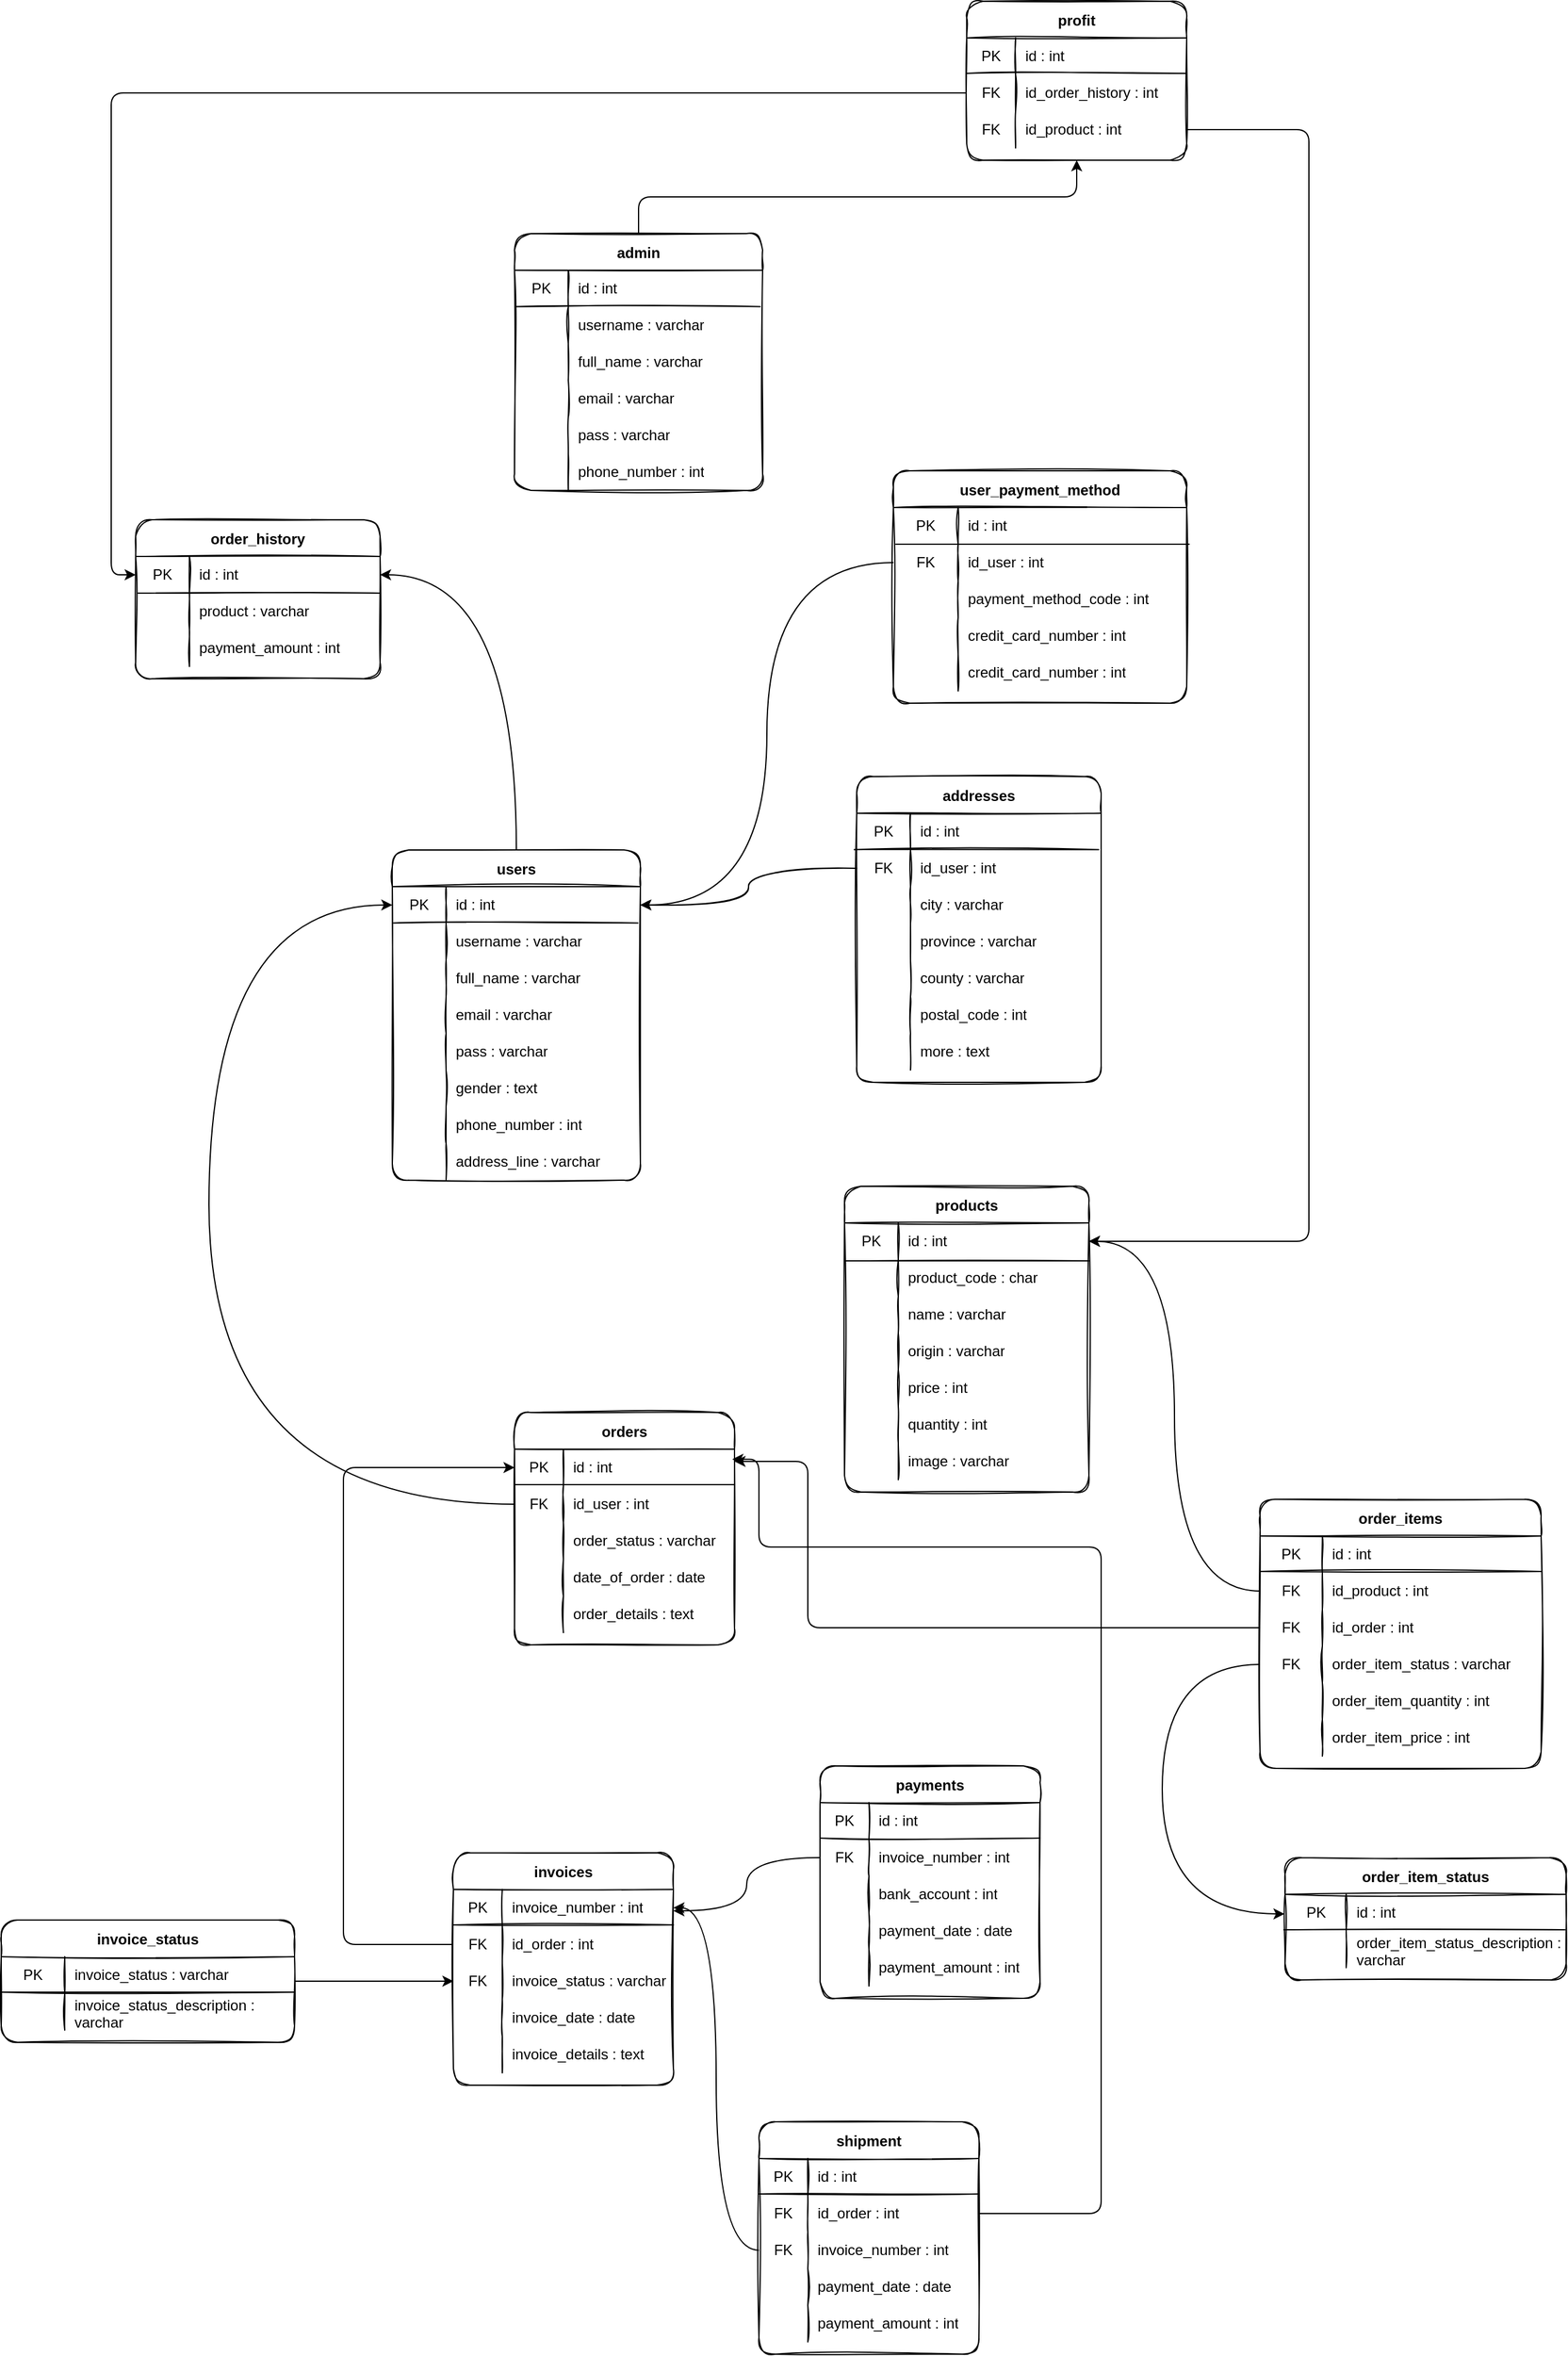 <mxfile version="20.0.1" type="github">
  <diagram id="C5RBs43oDa-KdzZeNtuy" name="Page-1">
    <mxGraphModel dx="1965" dy="1836" grid="1" gridSize="10" guides="1" tooltips="1" connect="1" arrows="1" fold="1" page="1" pageScale="1" pageWidth="827" pageHeight="1169" math="0" shadow="0">
      <root>
        <mxCell id="WIyWlLk6GJQsqaUBKTNV-0" />
        <mxCell id="WIyWlLk6GJQsqaUBKTNV-1" parent="WIyWlLk6GJQsqaUBKTNV-0" />
        <mxCell id="zJZ0nXB3Jmozej-48PjN-151" value="order_history" style="shape=table;startSize=30;container=1;collapsible=0;childLayout=tableLayout;fixedRows=1;rowLines=0;fontStyle=1;rounded=1;sketch=1;" vertex="1" parent="WIyWlLk6GJQsqaUBKTNV-1">
          <mxGeometry x="-120" y="-350" width="200" height="130" as="geometry" />
        </mxCell>
        <mxCell id="zJZ0nXB3Jmozej-48PjN-152" value="" style="shape=tableRow;horizontal=0;startSize=0;swimlaneHead=0;swimlaneBody=0;top=0;left=0;bottom=0;right=0;collapsible=0;dropTarget=0;fillColor=none;points=[[0,0.5],[1,0.5]];portConstraint=eastwest;rounded=1;sketch=1;" vertex="1" parent="zJZ0nXB3Jmozej-48PjN-151">
          <mxGeometry y="30" width="200" height="30" as="geometry" />
        </mxCell>
        <mxCell id="zJZ0nXB3Jmozej-48PjN-153" value="PK" style="shape=partialRectangle;html=1;whiteSpace=wrap;connectable=0;fillColor=none;top=0;left=0;bottom=0;right=0;overflow=hidden;pointerEvents=1;rounded=1;sketch=1;" vertex="1" parent="zJZ0nXB3Jmozej-48PjN-152">
          <mxGeometry width="44" height="30" as="geometry">
            <mxRectangle width="44" height="30" as="alternateBounds" />
          </mxGeometry>
        </mxCell>
        <mxCell id="zJZ0nXB3Jmozej-48PjN-154" value="id : int" style="shape=partialRectangle;html=1;whiteSpace=wrap;connectable=0;fillColor=none;top=0;left=0;bottom=0;right=0;align=left;spacingLeft=6;overflow=hidden;rounded=1;sketch=1;" vertex="1" parent="zJZ0nXB3Jmozej-48PjN-152">
          <mxGeometry x="44" width="156" height="30" as="geometry">
            <mxRectangle width="156" height="30" as="alternateBounds" />
          </mxGeometry>
        </mxCell>
        <mxCell id="zJZ0nXB3Jmozej-48PjN-155" value="" style="shape=tableRow;horizontal=0;startSize=0;swimlaneHead=0;swimlaneBody=0;top=0;left=0;bottom=0;right=0;collapsible=0;dropTarget=0;fillColor=none;points=[[0,0.5],[1,0.5]];portConstraint=eastwest;rounded=1;sketch=1;" vertex="1" parent="zJZ0nXB3Jmozej-48PjN-151">
          <mxGeometry y="60" width="200" height="30" as="geometry" />
        </mxCell>
        <mxCell id="zJZ0nXB3Jmozej-48PjN-156" value="" style="shape=partialRectangle;html=1;whiteSpace=wrap;connectable=0;fillColor=none;top=0;left=0;bottom=0;right=0;overflow=hidden;rounded=1;sketch=1;" vertex="1" parent="zJZ0nXB3Jmozej-48PjN-155">
          <mxGeometry width="44" height="30" as="geometry">
            <mxRectangle width="44" height="30" as="alternateBounds" />
          </mxGeometry>
        </mxCell>
        <mxCell id="zJZ0nXB3Jmozej-48PjN-157" value="product : varchar" style="shape=partialRectangle;html=1;whiteSpace=wrap;connectable=0;fillColor=none;top=0;left=0;bottom=0;right=0;align=left;spacingLeft=6;overflow=hidden;rounded=1;sketch=1;" vertex="1" parent="zJZ0nXB3Jmozej-48PjN-155">
          <mxGeometry x="44" width="156" height="30" as="geometry">
            <mxRectangle width="156" height="30" as="alternateBounds" />
          </mxGeometry>
        </mxCell>
        <mxCell id="zJZ0nXB3Jmozej-48PjN-173" value="" style="shape=tableRow;horizontal=0;startSize=0;swimlaneHead=0;swimlaneBody=0;top=0;left=0;bottom=0;right=0;collapsible=0;dropTarget=0;fillColor=none;points=[[0,0.5],[1,0.5]];portConstraint=eastwest;rounded=1;sketch=1;" vertex="1" parent="zJZ0nXB3Jmozej-48PjN-151">
          <mxGeometry y="90" width="200" height="30" as="geometry" />
        </mxCell>
        <mxCell id="zJZ0nXB3Jmozej-48PjN-174" value="" style="shape=partialRectangle;html=1;whiteSpace=wrap;connectable=0;fillColor=none;top=0;left=0;bottom=0;right=0;overflow=hidden;rounded=1;sketch=1;" vertex="1" parent="zJZ0nXB3Jmozej-48PjN-173">
          <mxGeometry width="44" height="30" as="geometry">
            <mxRectangle width="44" height="30" as="alternateBounds" />
          </mxGeometry>
        </mxCell>
        <mxCell id="zJZ0nXB3Jmozej-48PjN-175" value="payment_amount : int" style="shape=partialRectangle;html=1;whiteSpace=wrap;connectable=0;fillColor=none;top=0;left=0;bottom=0;right=0;align=left;spacingLeft=6;overflow=hidden;rounded=1;sketch=1;" vertex="1" parent="zJZ0nXB3Jmozej-48PjN-173">
          <mxGeometry x="44" width="156" height="30" as="geometry">
            <mxRectangle width="156" height="30" as="alternateBounds" />
          </mxGeometry>
        </mxCell>
        <mxCell id="zJZ0nXB3Jmozej-48PjN-224" value="addresses" style="shape=table;startSize=30;container=1;collapsible=0;childLayout=tableLayout;fixedRows=1;rowLines=0;fontStyle=1;rounded=1;sketch=1;" vertex="1" parent="WIyWlLk6GJQsqaUBKTNV-1">
          <mxGeometry x="470" y="-140" width="200" height="250" as="geometry" />
        </mxCell>
        <mxCell id="zJZ0nXB3Jmozej-48PjN-225" value="" style="shape=tableRow;horizontal=0;startSize=0;swimlaneHead=0;swimlaneBody=0;top=0;left=0;bottom=0;right=0;collapsible=0;dropTarget=0;fillColor=none;points=[[0,0.5],[1,0.5]];portConstraint=eastwest;rounded=1;sketch=1;" vertex="1" parent="zJZ0nXB3Jmozej-48PjN-224">
          <mxGeometry y="30" width="200" height="30" as="geometry" />
        </mxCell>
        <mxCell id="zJZ0nXB3Jmozej-48PjN-226" value="PK" style="shape=partialRectangle;html=1;whiteSpace=wrap;connectable=0;fillColor=none;top=0;left=0;bottom=0;right=0;overflow=hidden;pointerEvents=1;rounded=1;sketch=1;" vertex="1" parent="zJZ0nXB3Jmozej-48PjN-225">
          <mxGeometry width="44" height="30" as="geometry">
            <mxRectangle width="44" height="30" as="alternateBounds" />
          </mxGeometry>
        </mxCell>
        <mxCell id="zJZ0nXB3Jmozej-48PjN-227" value="id : int" style="shape=partialRectangle;html=1;whiteSpace=wrap;connectable=0;fillColor=none;top=0;left=0;bottom=0;right=0;align=left;spacingLeft=6;overflow=hidden;rounded=1;sketch=1;" vertex="1" parent="zJZ0nXB3Jmozej-48PjN-225">
          <mxGeometry x="44" width="156" height="30" as="geometry">
            <mxRectangle width="156" height="30" as="alternateBounds" />
          </mxGeometry>
        </mxCell>
        <mxCell id="zJZ0nXB3Jmozej-48PjN-231" value="" style="shape=tableRow;horizontal=0;startSize=0;swimlaneHead=0;swimlaneBody=0;top=0;left=0;bottom=0;right=0;collapsible=0;dropTarget=0;fillColor=none;points=[[0,0.5],[1,0.5]];portConstraint=eastwest;rounded=1;sketch=1;" vertex="1" parent="zJZ0nXB3Jmozej-48PjN-224">
          <mxGeometry y="60" width="200" height="30" as="geometry" />
        </mxCell>
        <mxCell id="zJZ0nXB3Jmozej-48PjN-232" value="FK" style="shape=partialRectangle;html=1;whiteSpace=wrap;connectable=0;fillColor=none;top=0;left=0;bottom=0;right=0;overflow=hidden;rounded=1;sketch=1;" vertex="1" parent="zJZ0nXB3Jmozej-48PjN-231">
          <mxGeometry width="44" height="30" as="geometry">
            <mxRectangle width="44" height="30" as="alternateBounds" />
          </mxGeometry>
        </mxCell>
        <mxCell id="zJZ0nXB3Jmozej-48PjN-233" value="id_user : int" style="shape=partialRectangle;html=1;whiteSpace=wrap;connectable=0;fillColor=none;top=0;left=0;bottom=0;right=0;align=left;spacingLeft=6;overflow=hidden;rounded=1;sketch=1;" vertex="1" parent="zJZ0nXB3Jmozej-48PjN-231">
          <mxGeometry x="44" width="156" height="30" as="geometry">
            <mxRectangle width="156" height="30" as="alternateBounds" />
          </mxGeometry>
        </mxCell>
        <mxCell id="zJZ0nXB3Jmozej-48PjN-234" value="" style="shape=tableRow;horizontal=0;startSize=0;swimlaneHead=0;swimlaneBody=0;top=0;left=0;bottom=0;right=0;collapsible=0;dropTarget=0;fillColor=none;points=[[0,0.5],[1,0.5]];portConstraint=eastwest;rounded=1;sketch=1;" vertex="1" parent="zJZ0nXB3Jmozej-48PjN-224">
          <mxGeometry y="90" width="200" height="30" as="geometry" />
        </mxCell>
        <mxCell id="zJZ0nXB3Jmozej-48PjN-235" value="" style="shape=partialRectangle;html=1;whiteSpace=wrap;connectable=0;fillColor=none;top=0;left=0;bottom=0;right=0;overflow=hidden;rounded=1;sketch=1;" vertex="1" parent="zJZ0nXB3Jmozej-48PjN-234">
          <mxGeometry width="44" height="30" as="geometry">
            <mxRectangle width="44" height="30" as="alternateBounds" />
          </mxGeometry>
        </mxCell>
        <mxCell id="zJZ0nXB3Jmozej-48PjN-236" value="city : varchar" style="shape=partialRectangle;html=1;whiteSpace=wrap;connectable=0;fillColor=none;top=0;left=0;bottom=0;right=0;align=left;spacingLeft=6;overflow=hidden;rounded=1;sketch=1;" vertex="1" parent="zJZ0nXB3Jmozej-48PjN-234">
          <mxGeometry x="44" width="156" height="30" as="geometry">
            <mxRectangle width="156" height="30" as="alternateBounds" />
          </mxGeometry>
        </mxCell>
        <mxCell id="zJZ0nXB3Jmozej-48PjN-237" value="" style="shape=tableRow;horizontal=0;startSize=0;swimlaneHead=0;swimlaneBody=0;top=0;left=0;bottom=0;right=0;collapsible=0;dropTarget=0;fillColor=none;points=[[0,0.5],[1,0.5]];portConstraint=eastwest;rounded=1;sketch=1;" vertex="1" parent="zJZ0nXB3Jmozej-48PjN-224">
          <mxGeometry y="120" width="200" height="30" as="geometry" />
        </mxCell>
        <mxCell id="zJZ0nXB3Jmozej-48PjN-238" value="" style="shape=partialRectangle;html=1;whiteSpace=wrap;connectable=0;fillColor=none;top=0;left=0;bottom=0;right=0;overflow=hidden;rounded=1;sketch=1;" vertex="1" parent="zJZ0nXB3Jmozej-48PjN-237">
          <mxGeometry width="44" height="30" as="geometry">
            <mxRectangle width="44" height="30" as="alternateBounds" />
          </mxGeometry>
        </mxCell>
        <mxCell id="zJZ0nXB3Jmozej-48PjN-239" value="province : varchar" style="shape=partialRectangle;html=1;whiteSpace=wrap;connectable=0;fillColor=none;top=0;left=0;bottom=0;right=0;align=left;spacingLeft=6;overflow=hidden;rounded=1;sketch=1;" vertex="1" parent="zJZ0nXB3Jmozej-48PjN-237">
          <mxGeometry x="44" width="156" height="30" as="geometry">
            <mxRectangle width="156" height="30" as="alternateBounds" />
          </mxGeometry>
        </mxCell>
        <mxCell id="zJZ0nXB3Jmozej-48PjN-240" value="" style="shape=tableRow;horizontal=0;startSize=0;swimlaneHead=0;swimlaneBody=0;top=0;left=0;bottom=0;right=0;collapsible=0;dropTarget=0;fillColor=none;points=[[0,0.5],[1,0.5]];portConstraint=eastwest;rounded=1;sketch=1;" vertex="1" parent="zJZ0nXB3Jmozej-48PjN-224">
          <mxGeometry y="150" width="200" height="30" as="geometry" />
        </mxCell>
        <mxCell id="zJZ0nXB3Jmozej-48PjN-241" value="" style="shape=partialRectangle;html=1;whiteSpace=wrap;connectable=0;fillColor=none;top=0;left=0;bottom=0;right=0;overflow=hidden;rounded=1;sketch=1;" vertex="1" parent="zJZ0nXB3Jmozej-48PjN-240">
          <mxGeometry width="44" height="30" as="geometry">
            <mxRectangle width="44" height="30" as="alternateBounds" />
          </mxGeometry>
        </mxCell>
        <mxCell id="zJZ0nXB3Jmozej-48PjN-242" value="county : varchar" style="shape=partialRectangle;html=1;whiteSpace=wrap;connectable=0;fillColor=none;top=0;left=0;bottom=0;right=0;align=left;spacingLeft=6;overflow=hidden;rounded=1;sketch=1;" vertex="1" parent="zJZ0nXB3Jmozej-48PjN-240">
          <mxGeometry x="44" width="156" height="30" as="geometry">
            <mxRectangle width="156" height="30" as="alternateBounds" />
          </mxGeometry>
        </mxCell>
        <mxCell id="zJZ0nXB3Jmozej-48PjN-243" value="" style="shape=tableRow;horizontal=0;startSize=0;swimlaneHead=0;swimlaneBody=0;top=0;left=0;bottom=0;right=0;collapsible=0;dropTarget=0;fillColor=none;points=[[0,0.5],[1,0.5]];portConstraint=eastwest;rounded=1;sketch=1;" vertex="1" parent="zJZ0nXB3Jmozej-48PjN-224">
          <mxGeometry y="180" width="200" height="30" as="geometry" />
        </mxCell>
        <mxCell id="zJZ0nXB3Jmozej-48PjN-244" value="" style="shape=partialRectangle;html=1;whiteSpace=wrap;connectable=0;fillColor=none;top=0;left=0;bottom=0;right=0;overflow=hidden;rounded=1;sketch=1;" vertex="1" parent="zJZ0nXB3Jmozej-48PjN-243">
          <mxGeometry width="44" height="30" as="geometry">
            <mxRectangle width="44" height="30" as="alternateBounds" />
          </mxGeometry>
        </mxCell>
        <mxCell id="zJZ0nXB3Jmozej-48PjN-245" value="postal_code : int" style="shape=partialRectangle;html=1;whiteSpace=wrap;connectable=0;fillColor=none;top=0;left=0;bottom=0;right=0;align=left;spacingLeft=6;overflow=hidden;rounded=1;sketch=1;" vertex="1" parent="zJZ0nXB3Jmozej-48PjN-243">
          <mxGeometry x="44" width="156" height="30" as="geometry">
            <mxRectangle width="156" height="30" as="alternateBounds" />
          </mxGeometry>
        </mxCell>
        <mxCell id="zJZ0nXB3Jmozej-48PjN-252" value="" style="shape=tableRow;horizontal=0;startSize=0;swimlaneHead=0;swimlaneBody=0;top=0;left=0;bottom=0;right=0;collapsible=0;dropTarget=0;fillColor=none;points=[[0,0.5],[1,0.5]];portConstraint=eastwest;rounded=1;sketch=1;" vertex="1" parent="zJZ0nXB3Jmozej-48PjN-224">
          <mxGeometry y="210" width="200" height="30" as="geometry" />
        </mxCell>
        <mxCell id="zJZ0nXB3Jmozej-48PjN-253" value="" style="shape=partialRectangle;html=1;whiteSpace=wrap;connectable=0;fillColor=none;top=0;left=0;bottom=0;right=0;overflow=hidden;rounded=1;sketch=1;" vertex="1" parent="zJZ0nXB3Jmozej-48PjN-252">
          <mxGeometry width="44" height="30" as="geometry">
            <mxRectangle width="44" height="30" as="alternateBounds" />
          </mxGeometry>
        </mxCell>
        <mxCell id="zJZ0nXB3Jmozej-48PjN-254" value="more : text" style="shape=partialRectangle;html=1;whiteSpace=wrap;connectable=0;fillColor=none;top=0;left=0;bottom=0;right=0;align=left;spacingLeft=6;overflow=hidden;rounded=1;sketch=1;" vertex="1" parent="zJZ0nXB3Jmozej-48PjN-252">
          <mxGeometry x="44" width="156" height="30" as="geometry">
            <mxRectangle width="156" height="30" as="alternateBounds" />
          </mxGeometry>
        </mxCell>
        <mxCell id="zJZ0nXB3Jmozej-48PjN-125" value="" style="group;rounded=1;sketch=1;" vertex="1" connectable="0" parent="WIyWlLk6GJQsqaUBKTNV-1">
          <mxGeometry x="460" y="195" width="200" height="250" as="geometry" />
        </mxCell>
        <mxCell id="zJZ0nXB3Jmozej-48PjN-10" value="products" style="shape=table;startSize=30;container=1;collapsible=0;childLayout=tableLayout;fixedRows=1;rowLines=0;fontStyle=1;rounded=1;sketch=1;" vertex="1" parent="zJZ0nXB3Jmozej-48PjN-125">
          <mxGeometry width="200" height="250" as="geometry" />
        </mxCell>
        <mxCell id="zJZ0nXB3Jmozej-48PjN-11" value="" style="shape=tableRow;horizontal=0;startSize=0;swimlaneHead=0;swimlaneBody=0;top=0;left=0;bottom=0;right=0;collapsible=0;dropTarget=0;fillColor=none;points=[[0,0.5],[1,0.5]];portConstraint=eastwest;rounded=1;sketch=1;" vertex="1" parent="zJZ0nXB3Jmozej-48PjN-10">
          <mxGeometry y="30" width="200" height="30" as="geometry" />
        </mxCell>
        <mxCell id="zJZ0nXB3Jmozej-48PjN-12" value="PK" style="shape=partialRectangle;html=1;whiteSpace=wrap;connectable=0;fillColor=none;top=0;left=0;bottom=0;right=0;overflow=hidden;pointerEvents=1;rounded=1;sketch=1;" vertex="1" parent="zJZ0nXB3Jmozej-48PjN-11">
          <mxGeometry width="44" height="30" as="geometry">
            <mxRectangle width="44" height="30" as="alternateBounds" />
          </mxGeometry>
        </mxCell>
        <mxCell id="zJZ0nXB3Jmozej-48PjN-13" value="id : int" style="shape=partialRectangle;html=1;whiteSpace=wrap;connectable=0;fillColor=none;top=0;left=0;bottom=0;right=0;align=left;spacingLeft=6;overflow=hidden;rounded=1;sketch=1;" vertex="1" parent="zJZ0nXB3Jmozej-48PjN-11">
          <mxGeometry x="44" width="156" height="30" as="geometry">
            <mxRectangle width="156" height="30" as="alternateBounds" />
          </mxGeometry>
        </mxCell>
        <mxCell id="zJZ0nXB3Jmozej-48PjN-14" value="" style="shape=tableRow;horizontal=0;startSize=0;swimlaneHead=0;swimlaneBody=0;top=0;left=0;bottom=0;right=0;collapsible=0;dropTarget=0;fillColor=none;points=[[0,0.5],[1,0.5]];portConstraint=eastwest;rounded=1;sketch=1;" vertex="1" parent="zJZ0nXB3Jmozej-48PjN-10">
          <mxGeometry y="60" width="200" height="30" as="geometry" />
        </mxCell>
        <mxCell id="zJZ0nXB3Jmozej-48PjN-15" value="" style="shape=partialRectangle;html=1;whiteSpace=wrap;connectable=0;fillColor=none;top=0;left=0;bottom=0;right=0;overflow=hidden;rounded=1;sketch=1;" vertex="1" parent="zJZ0nXB3Jmozej-48PjN-14">
          <mxGeometry width="44" height="30" as="geometry">
            <mxRectangle width="44" height="30" as="alternateBounds" />
          </mxGeometry>
        </mxCell>
        <mxCell id="zJZ0nXB3Jmozej-48PjN-16" value="product_code : char" style="shape=partialRectangle;html=1;whiteSpace=wrap;connectable=0;fillColor=none;top=0;left=0;bottom=0;right=0;align=left;spacingLeft=6;overflow=hidden;rounded=1;sketch=1;" vertex="1" parent="zJZ0nXB3Jmozej-48PjN-14">
          <mxGeometry x="44" width="156" height="30" as="geometry">
            <mxRectangle width="156" height="30" as="alternateBounds" />
          </mxGeometry>
        </mxCell>
        <mxCell id="zJZ0nXB3Jmozej-48PjN-17" value="" style="shape=tableRow;horizontal=0;startSize=0;swimlaneHead=0;swimlaneBody=0;top=0;left=0;bottom=0;right=0;collapsible=0;dropTarget=0;fillColor=none;points=[[0,0.5],[1,0.5]];portConstraint=eastwest;rounded=1;sketch=1;" vertex="1" parent="zJZ0nXB3Jmozej-48PjN-10">
          <mxGeometry y="90" width="200" height="30" as="geometry" />
        </mxCell>
        <mxCell id="zJZ0nXB3Jmozej-48PjN-18" value="" style="shape=partialRectangle;html=1;whiteSpace=wrap;connectable=0;fillColor=none;top=0;left=0;bottom=0;right=0;overflow=hidden;rounded=1;sketch=1;" vertex="1" parent="zJZ0nXB3Jmozej-48PjN-17">
          <mxGeometry width="44" height="30" as="geometry">
            <mxRectangle width="44" height="30" as="alternateBounds" />
          </mxGeometry>
        </mxCell>
        <mxCell id="zJZ0nXB3Jmozej-48PjN-19" value="name : varchar" style="shape=partialRectangle;html=1;whiteSpace=wrap;connectable=0;fillColor=none;top=0;left=0;bottom=0;right=0;align=left;spacingLeft=6;overflow=hidden;rounded=1;sketch=1;" vertex="1" parent="zJZ0nXB3Jmozej-48PjN-17">
          <mxGeometry x="44" width="156" height="30" as="geometry">
            <mxRectangle width="156" height="30" as="alternateBounds" />
          </mxGeometry>
        </mxCell>
        <mxCell id="zJZ0nXB3Jmozej-48PjN-33" value="" style="shape=tableRow;horizontal=0;startSize=0;swimlaneHead=0;swimlaneBody=0;top=0;left=0;bottom=0;right=0;collapsible=0;dropTarget=0;fillColor=none;points=[[0,0.5],[1,0.5]];portConstraint=eastwest;rounded=1;sketch=1;" vertex="1" parent="zJZ0nXB3Jmozej-48PjN-10">
          <mxGeometry y="120" width="200" height="30" as="geometry" />
        </mxCell>
        <mxCell id="zJZ0nXB3Jmozej-48PjN-34" value="" style="shape=partialRectangle;html=1;whiteSpace=wrap;connectable=0;fillColor=none;top=0;left=0;bottom=0;right=0;overflow=hidden;rounded=1;sketch=1;" vertex="1" parent="zJZ0nXB3Jmozej-48PjN-33">
          <mxGeometry width="44" height="30" as="geometry">
            <mxRectangle width="44" height="30" as="alternateBounds" />
          </mxGeometry>
        </mxCell>
        <mxCell id="zJZ0nXB3Jmozej-48PjN-35" value="origin : varchar" style="shape=partialRectangle;html=1;whiteSpace=wrap;connectable=0;fillColor=none;top=0;left=0;bottom=0;right=0;align=left;spacingLeft=6;overflow=hidden;rounded=1;sketch=1;" vertex="1" parent="zJZ0nXB3Jmozej-48PjN-33">
          <mxGeometry x="44" width="156" height="30" as="geometry">
            <mxRectangle width="156" height="30" as="alternateBounds" />
          </mxGeometry>
        </mxCell>
        <mxCell id="zJZ0nXB3Jmozej-48PjN-36" value="" style="shape=tableRow;horizontal=0;startSize=0;swimlaneHead=0;swimlaneBody=0;top=0;left=0;bottom=0;right=0;collapsible=0;dropTarget=0;fillColor=none;points=[[0,0.5],[1,0.5]];portConstraint=eastwest;rounded=1;sketch=1;" vertex="1" parent="zJZ0nXB3Jmozej-48PjN-10">
          <mxGeometry y="150" width="200" height="30" as="geometry" />
        </mxCell>
        <mxCell id="zJZ0nXB3Jmozej-48PjN-37" value="" style="shape=partialRectangle;html=1;whiteSpace=wrap;connectable=0;fillColor=none;top=0;left=0;bottom=0;right=0;overflow=hidden;rounded=1;sketch=1;" vertex="1" parent="zJZ0nXB3Jmozej-48PjN-36">
          <mxGeometry width="44" height="30" as="geometry">
            <mxRectangle width="44" height="30" as="alternateBounds" />
          </mxGeometry>
        </mxCell>
        <mxCell id="zJZ0nXB3Jmozej-48PjN-38" value="price : int" style="shape=partialRectangle;html=1;whiteSpace=wrap;connectable=0;fillColor=none;top=0;left=0;bottom=0;right=0;align=left;spacingLeft=6;overflow=hidden;rounded=1;sketch=1;" vertex="1" parent="zJZ0nXB3Jmozej-48PjN-36">
          <mxGeometry x="44" width="156" height="30" as="geometry">
            <mxRectangle width="156" height="30" as="alternateBounds" />
          </mxGeometry>
        </mxCell>
        <mxCell id="zJZ0nXB3Jmozej-48PjN-39" value="" style="shape=tableRow;horizontal=0;startSize=0;swimlaneHead=0;swimlaneBody=0;top=0;left=0;bottom=0;right=0;collapsible=0;dropTarget=0;fillColor=none;points=[[0,0.5],[1,0.5]];portConstraint=eastwest;rounded=1;sketch=1;" vertex="1" parent="zJZ0nXB3Jmozej-48PjN-10">
          <mxGeometry y="180" width="200" height="30" as="geometry" />
        </mxCell>
        <mxCell id="zJZ0nXB3Jmozej-48PjN-40" value="" style="shape=partialRectangle;html=1;whiteSpace=wrap;connectable=0;fillColor=none;top=0;left=0;bottom=0;right=0;overflow=hidden;rounded=1;sketch=1;" vertex="1" parent="zJZ0nXB3Jmozej-48PjN-39">
          <mxGeometry width="44" height="30" as="geometry">
            <mxRectangle width="44" height="30" as="alternateBounds" />
          </mxGeometry>
        </mxCell>
        <mxCell id="zJZ0nXB3Jmozej-48PjN-41" value="quantity : int" style="shape=partialRectangle;html=1;whiteSpace=wrap;connectable=0;fillColor=none;top=0;left=0;bottom=0;right=0;align=left;spacingLeft=6;overflow=hidden;rounded=1;sketch=1;" vertex="1" parent="zJZ0nXB3Jmozej-48PjN-39">
          <mxGeometry x="44" width="156" height="30" as="geometry">
            <mxRectangle width="156" height="30" as="alternateBounds" />
          </mxGeometry>
        </mxCell>
        <mxCell id="zJZ0nXB3Jmozej-48PjN-42" value="" style="shape=tableRow;horizontal=0;startSize=0;swimlaneHead=0;swimlaneBody=0;top=0;left=0;bottom=0;right=0;collapsible=0;dropTarget=0;fillColor=none;points=[[0,0.5],[1,0.5]];portConstraint=eastwest;rounded=1;sketch=1;" vertex="1" parent="zJZ0nXB3Jmozej-48PjN-10">
          <mxGeometry y="210" width="200" height="30" as="geometry" />
        </mxCell>
        <mxCell id="zJZ0nXB3Jmozej-48PjN-43" value="" style="shape=partialRectangle;html=1;whiteSpace=wrap;connectable=0;fillColor=none;top=0;left=0;bottom=0;right=0;overflow=hidden;rounded=1;sketch=1;" vertex="1" parent="zJZ0nXB3Jmozej-48PjN-42">
          <mxGeometry width="44" height="30" as="geometry">
            <mxRectangle width="44" height="30" as="alternateBounds" />
          </mxGeometry>
        </mxCell>
        <mxCell id="zJZ0nXB3Jmozej-48PjN-44" value="image : varchar" style="shape=partialRectangle;html=1;whiteSpace=wrap;connectable=0;fillColor=none;top=0;left=0;bottom=0;right=0;align=left;spacingLeft=6;overflow=hidden;rounded=1;sketch=1;" vertex="1" parent="zJZ0nXB3Jmozej-48PjN-42">
          <mxGeometry x="44" width="156" height="30" as="geometry">
            <mxRectangle width="156" height="30" as="alternateBounds" />
          </mxGeometry>
        </mxCell>
        <mxCell id="zJZ0nXB3Jmozej-48PjN-121" value="" style="line;strokeWidth=1;html=1;rounded=1;sketch=1;" vertex="1" parent="zJZ0nXB3Jmozej-48PjN-125">
          <mxGeometry y="56" width="200" height="10" as="geometry" />
        </mxCell>
        <mxCell id="zJZ0nXB3Jmozej-48PjN-293" value="" style="group;rounded=1;sketch=1;" vertex="1" connectable="0" parent="WIyWlLk6GJQsqaUBKTNV-1">
          <mxGeometry x="90" y="-80" width="203" height="240" as="geometry" />
        </mxCell>
        <mxCell id="zJZ0nXB3Jmozej-48PjN-0" value="users" style="shape=table;startSize=30;container=1;collapsible=0;childLayout=tableLayout;fixedRows=1;rowLines=0;fontStyle=1;rounded=1;sketch=1;" vertex="1" parent="zJZ0nXB3Jmozej-48PjN-293">
          <mxGeometry width="203" height="270" as="geometry" />
        </mxCell>
        <mxCell id="zJZ0nXB3Jmozej-48PjN-1" value="" style="shape=tableRow;horizontal=0;startSize=0;swimlaneHead=0;swimlaneBody=0;top=0;left=0;bottom=0;right=0;collapsible=0;dropTarget=0;fillColor=none;points=[[0,0.5],[1,0.5]];portConstraint=eastwest;rounded=1;sketch=1;" vertex="1" parent="zJZ0nXB3Jmozej-48PjN-0">
          <mxGeometry y="30" width="203" height="30" as="geometry" />
        </mxCell>
        <mxCell id="zJZ0nXB3Jmozej-48PjN-2" value="PK" style="shape=partialRectangle;html=1;whiteSpace=wrap;connectable=0;fillColor=none;top=0;left=0;bottom=0;right=0;overflow=hidden;pointerEvents=1;rounded=1;sketch=1;" vertex="1" parent="zJZ0nXB3Jmozej-48PjN-1">
          <mxGeometry width="44" height="30" as="geometry">
            <mxRectangle width="44" height="30" as="alternateBounds" />
          </mxGeometry>
        </mxCell>
        <mxCell id="zJZ0nXB3Jmozej-48PjN-3" value="id : int" style="shape=partialRectangle;html=1;whiteSpace=wrap;connectable=0;fillColor=none;top=0;left=0;bottom=0;right=0;align=left;spacingLeft=6;overflow=hidden;rounded=1;sketch=1;" vertex="1" parent="zJZ0nXB3Jmozej-48PjN-1">
          <mxGeometry x="44" width="159" height="30" as="geometry">
            <mxRectangle width="159" height="30" as="alternateBounds" />
          </mxGeometry>
        </mxCell>
        <mxCell id="zJZ0nXB3Jmozej-48PjN-4" value="" style="shape=tableRow;horizontal=0;startSize=0;swimlaneHead=0;swimlaneBody=0;top=0;left=0;bottom=0;right=0;collapsible=0;dropTarget=0;fillColor=none;points=[[0,0.5],[1,0.5]];portConstraint=eastwest;rounded=1;sketch=1;" vertex="1" parent="zJZ0nXB3Jmozej-48PjN-0">
          <mxGeometry y="60" width="203" height="30" as="geometry" />
        </mxCell>
        <mxCell id="zJZ0nXB3Jmozej-48PjN-5" value="" style="shape=partialRectangle;html=1;whiteSpace=wrap;connectable=0;fillColor=none;top=0;left=0;bottom=0;right=0;overflow=hidden;rounded=1;sketch=1;" vertex="1" parent="zJZ0nXB3Jmozej-48PjN-4">
          <mxGeometry width="44" height="30" as="geometry">
            <mxRectangle width="44" height="30" as="alternateBounds" />
          </mxGeometry>
        </mxCell>
        <mxCell id="zJZ0nXB3Jmozej-48PjN-6" value="username : varchar" style="shape=partialRectangle;html=1;whiteSpace=wrap;connectable=0;fillColor=none;top=0;left=0;bottom=0;right=0;align=left;spacingLeft=6;overflow=hidden;rounded=1;sketch=1;" vertex="1" parent="zJZ0nXB3Jmozej-48PjN-4">
          <mxGeometry x="44" width="159" height="30" as="geometry">
            <mxRectangle width="159" height="30" as="alternateBounds" />
          </mxGeometry>
        </mxCell>
        <mxCell id="zJZ0nXB3Jmozej-48PjN-441" value="" style="shape=tableRow;horizontal=0;startSize=0;swimlaneHead=0;swimlaneBody=0;top=0;left=0;bottom=0;right=0;collapsible=0;dropTarget=0;fillColor=none;points=[[0,0.5],[1,0.5]];portConstraint=eastwest;rounded=1;sketch=1;" vertex="1" parent="zJZ0nXB3Jmozej-48PjN-0">
          <mxGeometry y="90" width="203" height="30" as="geometry" />
        </mxCell>
        <mxCell id="zJZ0nXB3Jmozej-48PjN-442" value="" style="shape=partialRectangle;html=1;whiteSpace=wrap;connectable=0;fillColor=none;top=0;left=0;bottom=0;right=0;overflow=hidden;rounded=1;sketch=1;" vertex="1" parent="zJZ0nXB3Jmozej-48PjN-441">
          <mxGeometry width="44" height="30" as="geometry">
            <mxRectangle width="44" height="30" as="alternateBounds" />
          </mxGeometry>
        </mxCell>
        <mxCell id="zJZ0nXB3Jmozej-48PjN-443" value="full_name : varchar" style="shape=partialRectangle;html=1;whiteSpace=wrap;connectable=0;fillColor=none;top=0;left=0;bottom=0;right=0;align=left;spacingLeft=6;overflow=hidden;rounded=1;sketch=1;" vertex="1" parent="zJZ0nXB3Jmozej-48PjN-441">
          <mxGeometry x="44" width="159" height="30" as="geometry">
            <mxRectangle width="159" height="30" as="alternateBounds" />
          </mxGeometry>
        </mxCell>
        <mxCell id="zJZ0nXB3Jmozej-48PjN-7" value="" style="shape=tableRow;horizontal=0;startSize=0;swimlaneHead=0;swimlaneBody=0;top=0;left=0;bottom=0;right=0;collapsible=0;dropTarget=0;fillColor=none;points=[[0,0.5],[1,0.5]];portConstraint=eastwest;rounded=1;sketch=1;" vertex="1" parent="zJZ0nXB3Jmozej-48PjN-0">
          <mxGeometry y="120" width="203" height="30" as="geometry" />
        </mxCell>
        <mxCell id="zJZ0nXB3Jmozej-48PjN-8" value="" style="shape=partialRectangle;html=1;whiteSpace=wrap;connectable=0;fillColor=none;top=0;left=0;bottom=0;right=0;overflow=hidden;rounded=1;sketch=1;" vertex="1" parent="zJZ0nXB3Jmozej-48PjN-7">
          <mxGeometry width="44" height="30" as="geometry">
            <mxRectangle width="44" height="30" as="alternateBounds" />
          </mxGeometry>
        </mxCell>
        <mxCell id="zJZ0nXB3Jmozej-48PjN-9" value="&lt;span style=&quot;&quot;&gt;email :&amp;nbsp;&lt;/span&gt;varchar" style="shape=partialRectangle;html=1;whiteSpace=wrap;connectable=0;fillColor=none;top=0;left=0;bottom=0;right=0;align=left;spacingLeft=6;overflow=hidden;rounded=1;sketch=1;" vertex="1" parent="zJZ0nXB3Jmozej-48PjN-7">
          <mxGeometry x="44" width="159" height="30" as="geometry">
            <mxRectangle width="159" height="30" as="alternateBounds" />
          </mxGeometry>
        </mxCell>
        <mxCell id="zJZ0nXB3Jmozej-48PjN-27" value="" style="shape=tableRow;horizontal=0;startSize=0;swimlaneHead=0;swimlaneBody=0;top=0;left=0;bottom=0;right=0;collapsible=0;dropTarget=0;fillColor=none;points=[[0,0.5],[1,0.5]];portConstraint=eastwest;rounded=1;sketch=1;" vertex="1" parent="zJZ0nXB3Jmozej-48PjN-0">
          <mxGeometry y="150" width="203" height="30" as="geometry" />
        </mxCell>
        <mxCell id="zJZ0nXB3Jmozej-48PjN-28" value="" style="shape=partialRectangle;html=1;whiteSpace=wrap;connectable=0;fillColor=none;top=0;left=0;bottom=0;right=0;overflow=hidden;rounded=1;sketch=1;" vertex="1" parent="zJZ0nXB3Jmozej-48PjN-27">
          <mxGeometry width="44" height="30" as="geometry">
            <mxRectangle width="44" height="30" as="alternateBounds" />
          </mxGeometry>
        </mxCell>
        <mxCell id="zJZ0nXB3Jmozej-48PjN-29" value="pass : varchar" style="shape=partialRectangle;html=1;whiteSpace=wrap;connectable=0;fillColor=none;top=0;left=0;bottom=0;right=0;align=left;spacingLeft=6;overflow=hidden;rounded=1;sketch=1;" vertex="1" parent="zJZ0nXB3Jmozej-48PjN-27">
          <mxGeometry x="44" width="159" height="30" as="geometry">
            <mxRectangle width="159" height="30" as="alternateBounds" />
          </mxGeometry>
        </mxCell>
        <mxCell id="zJZ0nXB3Jmozej-48PjN-283" value="" style="shape=tableRow;horizontal=0;startSize=0;swimlaneHead=0;swimlaneBody=0;top=0;left=0;bottom=0;right=0;collapsible=0;dropTarget=0;fillColor=none;points=[[0,0.5],[1,0.5]];portConstraint=eastwest;rounded=1;sketch=1;" vertex="1" parent="zJZ0nXB3Jmozej-48PjN-0">
          <mxGeometry y="180" width="203" height="30" as="geometry" />
        </mxCell>
        <mxCell id="zJZ0nXB3Jmozej-48PjN-284" value="" style="shape=partialRectangle;html=1;whiteSpace=wrap;connectable=0;fillColor=none;top=0;left=0;bottom=0;right=0;overflow=hidden;rounded=1;sketch=1;" vertex="1" parent="zJZ0nXB3Jmozej-48PjN-283">
          <mxGeometry width="44" height="30" as="geometry">
            <mxRectangle width="44" height="30" as="alternateBounds" />
          </mxGeometry>
        </mxCell>
        <mxCell id="zJZ0nXB3Jmozej-48PjN-285" value="gender : text" style="shape=partialRectangle;html=1;whiteSpace=wrap;connectable=0;fillColor=none;top=0;left=0;bottom=0;right=0;align=left;spacingLeft=6;overflow=hidden;rounded=1;sketch=1;" vertex="1" parent="zJZ0nXB3Jmozej-48PjN-283">
          <mxGeometry x="44" width="159" height="30" as="geometry">
            <mxRectangle width="159" height="30" as="alternateBounds" />
          </mxGeometry>
        </mxCell>
        <mxCell id="zJZ0nXB3Jmozej-48PjN-286" value="" style="shape=tableRow;horizontal=0;startSize=0;swimlaneHead=0;swimlaneBody=0;top=0;left=0;bottom=0;right=0;collapsible=0;dropTarget=0;fillColor=none;points=[[0,0.5],[1,0.5]];portConstraint=eastwest;rounded=1;sketch=1;" vertex="1" parent="zJZ0nXB3Jmozej-48PjN-0">
          <mxGeometry y="210" width="203" height="30" as="geometry" />
        </mxCell>
        <mxCell id="zJZ0nXB3Jmozej-48PjN-287" value="" style="shape=partialRectangle;html=1;whiteSpace=wrap;connectable=0;fillColor=none;top=0;left=0;bottom=0;right=0;overflow=hidden;rounded=1;sketch=1;" vertex="1" parent="zJZ0nXB3Jmozej-48PjN-286">
          <mxGeometry width="44" height="30" as="geometry">
            <mxRectangle width="44" height="30" as="alternateBounds" />
          </mxGeometry>
        </mxCell>
        <mxCell id="zJZ0nXB3Jmozej-48PjN-288" value="phone_number : int" style="shape=partialRectangle;html=1;whiteSpace=wrap;connectable=0;fillColor=none;top=0;left=0;bottom=0;right=0;align=left;spacingLeft=6;overflow=hidden;rounded=1;sketch=1;" vertex="1" parent="zJZ0nXB3Jmozej-48PjN-286">
          <mxGeometry x="44" width="159" height="30" as="geometry">
            <mxRectangle width="159" height="30" as="alternateBounds" />
          </mxGeometry>
        </mxCell>
        <mxCell id="zJZ0nXB3Jmozej-48PjN-289" value="" style="shape=tableRow;horizontal=0;startSize=0;swimlaneHead=0;swimlaneBody=0;top=0;left=0;bottom=0;right=0;collapsible=0;dropTarget=0;fillColor=none;points=[[0,0.5],[1,0.5]];portConstraint=eastwest;rounded=1;sketch=1;" vertex="1" parent="zJZ0nXB3Jmozej-48PjN-0">
          <mxGeometry y="240" width="203" height="30" as="geometry" />
        </mxCell>
        <mxCell id="zJZ0nXB3Jmozej-48PjN-290" value="" style="shape=partialRectangle;html=1;whiteSpace=wrap;connectable=0;fillColor=none;top=0;left=0;bottom=0;right=0;overflow=hidden;rounded=1;sketch=1;" vertex="1" parent="zJZ0nXB3Jmozej-48PjN-289">
          <mxGeometry width="44" height="30" as="geometry">
            <mxRectangle width="44" height="30" as="alternateBounds" />
          </mxGeometry>
        </mxCell>
        <mxCell id="zJZ0nXB3Jmozej-48PjN-291" value="address_line : varchar" style="shape=partialRectangle;html=1;whiteSpace=wrap;connectable=0;fillColor=none;top=0;left=0;bottom=0;right=0;align=left;spacingLeft=6;overflow=hidden;rounded=1;sketch=1;" vertex="1" parent="zJZ0nXB3Jmozej-48PjN-289">
          <mxGeometry x="44" width="159" height="30" as="geometry">
            <mxRectangle width="159" height="30" as="alternateBounds" />
          </mxGeometry>
        </mxCell>
        <mxCell id="zJZ0nXB3Jmozej-48PjN-117" value="" style="line;strokeWidth=1;html=1;rounded=1;sketch=1;" vertex="1" parent="zJZ0nXB3Jmozej-48PjN-293">
          <mxGeometry x="1" y="51.25" width="200" height="16.875" as="geometry" />
        </mxCell>
        <mxCell id="zJZ0nXB3Jmozej-48PjN-348" value="" style="line;strokeWidth=1;html=1;rounded=1;sketch=1;" vertex="1" parent="zJZ0nXB3Jmozej-48PjN-293">
          <mxGeometry x="378" y="-8.75" width="200" height="16.875" as="geometry" />
        </mxCell>
        <mxCell id="zJZ0nXB3Jmozej-48PjN-314" value="" style="group" vertex="1" connectable="0" parent="WIyWlLk6GJQsqaUBKTNV-1">
          <mxGeometry x="500" y="-390" width="240" height="190" as="geometry" />
        </mxCell>
        <mxCell id="zJZ0nXB3Jmozej-48PjN-297" value="user_payment_method" style="shape=table;startSize=30;container=1;collapsible=0;childLayout=tableLayout;fixedRows=1;rowLines=0;fontStyle=1;rounded=1;sketch=1;" vertex="1" parent="zJZ0nXB3Jmozej-48PjN-314">
          <mxGeometry width="240" height="190" as="geometry" />
        </mxCell>
        <mxCell id="zJZ0nXB3Jmozej-48PjN-298" value="" style="shape=tableRow;horizontal=0;startSize=0;swimlaneHead=0;swimlaneBody=0;top=0;left=0;bottom=0;right=0;collapsible=0;dropTarget=0;fillColor=none;points=[[0,0.5],[1,0.5]];portConstraint=eastwest;rounded=1;sketch=1;" vertex="1" parent="zJZ0nXB3Jmozej-48PjN-297">
          <mxGeometry y="30" width="240" height="30" as="geometry" />
        </mxCell>
        <mxCell id="zJZ0nXB3Jmozej-48PjN-299" value="PK" style="shape=partialRectangle;html=1;whiteSpace=wrap;connectable=0;fillColor=none;top=0;left=0;bottom=0;right=0;overflow=hidden;pointerEvents=1;rounded=1;sketch=1;" vertex="1" parent="zJZ0nXB3Jmozej-48PjN-298">
          <mxGeometry width="53" height="30" as="geometry">
            <mxRectangle width="53" height="30" as="alternateBounds" />
          </mxGeometry>
        </mxCell>
        <mxCell id="zJZ0nXB3Jmozej-48PjN-300" value="id : int" style="shape=partialRectangle;html=1;whiteSpace=wrap;connectable=0;fillColor=none;top=0;left=0;bottom=0;right=0;align=left;spacingLeft=6;overflow=hidden;rounded=1;sketch=1;" vertex="1" parent="zJZ0nXB3Jmozej-48PjN-298">
          <mxGeometry x="53" width="187" height="30" as="geometry">
            <mxRectangle width="187" height="30" as="alternateBounds" />
          </mxGeometry>
        </mxCell>
        <mxCell id="zJZ0nXB3Jmozej-48PjN-301" value="" style="shape=tableRow;horizontal=0;startSize=0;swimlaneHead=0;swimlaneBody=0;top=0;left=0;bottom=0;right=0;collapsible=0;dropTarget=0;fillColor=none;points=[[0,0.5],[1,0.5]];portConstraint=eastwest;rounded=1;sketch=1;" vertex="1" parent="zJZ0nXB3Jmozej-48PjN-297">
          <mxGeometry y="60" width="240" height="30" as="geometry" />
        </mxCell>
        <mxCell id="zJZ0nXB3Jmozej-48PjN-302" value="FK" style="shape=partialRectangle;html=1;whiteSpace=wrap;connectable=0;fillColor=none;top=0;left=0;bottom=0;right=0;overflow=hidden;rounded=1;sketch=1;" vertex="1" parent="zJZ0nXB3Jmozej-48PjN-301">
          <mxGeometry width="53" height="30" as="geometry">
            <mxRectangle width="53" height="30" as="alternateBounds" />
          </mxGeometry>
        </mxCell>
        <mxCell id="zJZ0nXB3Jmozej-48PjN-303" value="id_user : int" style="shape=partialRectangle;html=1;whiteSpace=wrap;connectable=0;fillColor=none;top=0;left=0;bottom=0;right=0;align=left;spacingLeft=6;overflow=hidden;rounded=1;sketch=1;" vertex="1" parent="zJZ0nXB3Jmozej-48PjN-301">
          <mxGeometry x="53" width="187" height="30" as="geometry">
            <mxRectangle width="187" height="30" as="alternateBounds" />
          </mxGeometry>
        </mxCell>
        <mxCell id="zJZ0nXB3Jmozej-48PjN-304" value="" style="shape=tableRow;horizontal=0;startSize=0;swimlaneHead=0;swimlaneBody=0;top=0;left=0;bottom=0;right=0;collapsible=0;dropTarget=0;fillColor=none;points=[[0,0.5],[1,0.5]];portConstraint=eastwest;rounded=1;sketch=1;" vertex="1" parent="zJZ0nXB3Jmozej-48PjN-297">
          <mxGeometry y="90" width="240" height="30" as="geometry" />
        </mxCell>
        <mxCell id="zJZ0nXB3Jmozej-48PjN-305" value="" style="shape=partialRectangle;html=1;whiteSpace=wrap;connectable=0;fillColor=none;top=0;left=0;bottom=0;right=0;overflow=hidden;rounded=1;sketch=1;" vertex="1" parent="zJZ0nXB3Jmozej-48PjN-304">
          <mxGeometry width="53" height="30" as="geometry">
            <mxRectangle width="53" height="30" as="alternateBounds" />
          </mxGeometry>
        </mxCell>
        <mxCell id="zJZ0nXB3Jmozej-48PjN-306" value="payment_method_code : int" style="shape=partialRectangle;html=1;whiteSpace=wrap;connectable=0;fillColor=none;top=0;left=0;bottom=0;right=0;align=left;spacingLeft=6;overflow=hidden;rounded=1;sketch=1;" vertex="1" parent="zJZ0nXB3Jmozej-48PjN-304">
          <mxGeometry x="53" width="187" height="30" as="geometry">
            <mxRectangle width="187" height="30" as="alternateBounds" />
          </mxGeometry>
        </mxCell>
        <mxCell id="zJZ0nXB3Jmozej-48PjN-307" value="" style="shape=tableRow;horizontal=0;startSize=0;swimlaneHead=0;swimlaneBody=0;top=0;left=0;bottom=0;right=0;collapsible=0;dropTarget=0;fillColor=none;points=[[0,0.5],[1,0.5]];portConstraint=eastwest;rounded=1;sketch=1;" vertex="1" parent="zJZ0nXB3Jmozej-48PjN-297">
          <mxGeometry y="120" width="240" height="30" as="geometry" />
        </mxCell>
        <mxCell id="zJZ0nXB3Jmozej-48PjN-308" value="" style="shape=partialRectangle;html=1;whiteSpace=wrap;connectable=0;fillColor=none;top=0;left=0;bottom=0;right=0;overflow=hidden;rounded=1;sketch=1;" vertex="1" parent="zJZ0nXB3Jmozej-48PjN-307">
          <mxGeometry width="53" height="30" as="geometry">
            <mxRectangle width="53" height="30" as="alternateBounds" />
          </mxGeometry>
        </mxCell>
        <mxCell id="zJZ0nXB3Jmozej-48PjN-309" value="&lt;span style=&quot;&quot;&gt;credit_card_number : int&lt;/span&gt;" style="shape=partialRectangle;html=1;whiteSpace=wrap;connectable=0;fillColor=none;top=0;left=0;bottom=0;right=0;align=left;spacingLeft=6;overflow=hidden;rounded=1;sketch=1;" vertex="1" parent="zJZ0nXB3Jmozej-48PjN-307">
          <mxGeometry x="53" width="187" height="30" as="geometry">
            <mxRectangle width="187" height="30" as="alternateBounds" />
          </mxGeometry>
        </mxCell>
        <mxCell id="zJZ0nXB3Jmozej-48PjN-311" value="" style="shape=tableRow;horizontal=0;startSize=0;swimlaneHead=0;swimlaneBody=0;top=0;left=0;bottom=0;right=0;collapsible=0;dropTarget=0;fillColor=none;points=[[0,0.5],[1,0.5]];portConstraint=eastwest;rounded=1;sketch=1;" vertex="1" parent="zJZ0nXB3Jmozej-48PjN-297">
          <mxGeometry y="150" width="240" height="30" as="geometry" />
        </mxCell>
        <mxCell id="zJZ0nXB3Jmozej-48PjN-312" value="" style="shape=partialRectangle;html=1;whiteSpace=wrap;connectable=0;fillColor=none;top=0;left=0;bottom=0;right=0;overflow=hidden;rounded=1;sketch=1;" vertex="1" parent="zJZ0nXB3Jmozej-48PjN-311">
          <mxGeometry width="53" height="30" as="geometry">
            <mxRectangle width="53" height="30" as="alternateBounds" />
          </mxGeometry>
        </mxCell>
        <mxCell id="zJZ0nXB3Jmozej-48PjN-313" value="&lt;span style=&quot;&quot;&gt;credit_card_number : int&lt;/span&gt;" style="shape=partialRectangle;html=1;whiteSpace=wrap;connectable=0;fillColor=none;top=0;left=0;bottom=0;right=0;align=left;spacingLeft=6;overflow=hidden;rounded=1;sketch=1;" vertex="1" parent="zJZ0nXB3Jmozej-48PjN-311">
          <mxGeometry x="53" width="187" height="30" as="geometry">
            <mxRectangle width="187" height="30" as="alternateBounds" />
          </mxGeometry>
        </mxCell>
        <mxCell id="zJZ0nXB3Jmozej-48PjN-310" value="" style="line;strokeWidth=1;html=1;rounded=1;sketch=1;" vertex="1" parent="zJZ0nXB3Jmozej-48PjN-314">
          <mxGeometry x="2" y="55" width="240" height="10" as="geometry" />
        </mxCell>
        <mxCell id="zJZ0nXB3Jmozej-48PjN-45" value="payments" style="shape=table;startSize=30;container=1;collapsible=0;childLayout=tableLayout;fixedRows=1;rowLines=0;fontStyle=1;rounded=1;sketch=1;" vertex="1" parent="WIyWlLk6GJQsqaUBKTNV-1">
          <mxGeometry x="440" y="669" width="180" height="190" as="geometry" />
        </mxCell>
        <mxCell id="zJZ0nXB3Jmozej-48PjN-46" value="" style="shape=tableRow;horizontal=0;startSize=0;swimlaneHead=0;swimlaneBody=0;top=0;left=0;bottom=0;right=0;collapsible=0;dropTarget=0;fillColor=none;points=[[0,0.5],[1,0.5]];portConstraint=eastwest;rounded=1;sketch=1;" vertex="1" parent="zJZ0nXB3Jmozej-48PjN-45">
          <mxGeometry y="30" width="180" height="30" as="geometry" />
        </mxCell>
        <mxCell id="zJZ0nXB3Jmozej-48PjN-47" value="PK" style="shape=partialRectangle;html=1;whiteSpace=wrap;connectable=0;fillColor=none;top=0;left=0;bottom=0;right=0;overflow=hidden;pointerEvents=1;rounded=1;sketch=1;" vertex="1" parent="zJZ0nXB3Jmozej-48PjN-46">
          <mxGeometry width="40" height="30" as="geometry">
            <mxRectangle width="40" height="30" as="alternateBounds" />
          </mxGeometry>
        </mxCell>
        <mxCell id="zJZ0nXB3Jmozej-48PjN-48" value="id : int" style="shape=partialRectangle;html=1;whiteSpace=wrap;connectable=0;fillColor=none;top=0;left=0;bottom=0;right=0;align=left;spacingLeft=6;overflow=hidden;rounded=1;sketch=1;" vertex="1" parent="zJZ0nXB3Jmozej-48PjN-46">
          <mxGeometry x="40" width="140" height="30" as="geometry">
            <mxRectangle width="140" height="30" as="alternateBounds" />
          </mxGeometry>
        </mxCell>
        <mxCell id="zJZ0nXB3Jmozej-48PjN-49" value="" style="shape=tableRow;horizontal=0;startSize=0;swimlaneHead=0;swimlaneBody=0;top=0;left=0;bottom=0;right=0;collapsible=0;dropTarget=0;fillColor=none;points=[[0,0.5],[1,0.5]];portConstraint=eastwest;rounded=1;sketch=1;" vertex="1" parent="zJZ0nXB3Jmozej-48PjN-45">
          <mxGeometry y="60" width="180" height="30" as="geometry" />
        </mxCell>
        <mxCell id="zJZ0nXB3Jmozej-48PjN-50" value="FK" style="shape=partialRectangle;html=1;whiteSpace=wrap;connectable=0;fillColor=none;top=0;left=0;bottom=0;right=0;overflow=hidden;rounded=1;sketch=1;" vertex="1" parent="zJZ0nXB3Jmozej-48PjN-49">
          <mxGeometry width="40" height="30" as="geometry">
            <mxRectangle width="40" height="30" as="alternateBounds" />
          </mxGeometry>
        </mxCell>
        <mxCell id="zJZ0nXB3Jmozej-48PjN-51" value="invoice_number : int" style="shape=partialRectangle;html=1;whiteSpace=wrap;connectable=0;fillColor=none;top=0;left=0;bottom=0;right=0;align=left;spacingLeft=6;overflow=hidden;rounded=1;sketch=1;" vertex="1" parent="zJZ0nXB3Jmozej-48PjN-49">
          <mxGeometry x="40" width="140" height="30" as="geometry">
            <mxRectangle width="140" height="30" as="alternateBounds" />
          </mxGeometry>
        </mxCell>
        <mxCell id="zJZ0nXB3Jmozej-48PjN-52" value="" style="shape=tableRow;horizontal=0;startSize=0;swimlaneHead=0;swimlaneBody=0;top=0;left=0;bottom=0;right=0;collapsible=0;dropTarget=0;fillColor=none;points=[[0,0.5],[1,0.5]];portConstraint=eastwest;rounded=1;sketch=1;" vertex="1" parent="zJZ0nXB3Jmozej-48PjN-45">
          <mxGeometry y="90" width="180" height="30" as="geometry" />
        </mxCell>
        <mxCell id="zJZ0nXB3Jmozej-48PjN-53" value="" style="shape=partialRectangle;html=1;whiteSpace=wrap;connectable=0;fillColor=none;top=0;left=0;bottom=0;right=0;overflow=hidden;rounded=1;sketch=1;" vertex="1" parent="zJZ0nXB3Jmozej-48PjN-52">
          <mxGeometry width="40" height="30" as="geometry">
            <mxRectangle width="40" height="30" as="alternateBounds" />
          </mxGeometry>
        </mxCell>
        <mxCell id="zJZ0nXB3Jmozej-48PjN-54" value="bank_account : int" style="shape=partialRectangle;html=1;whiteSpace=wrap;connectable=0;fillColor=none;top=0;left=0;bottom=0;right=0;align=left;spacingLeft=6;overflow=hidden;rounded=1;sketch=1;" vertex="1" parent="zJZ0nXB3Jmozej-48PjN-52">
          <mxGeometry x="40" width="140" height="30" as="geometry">
            <mxRectangle width="140" height="30" as="alternateBounds" />
          </mxGeometry>
        </mxCell>
        <mxCell id="zJZ0nXB3Jmozej-48PjN-55" value="" style="shape=tableRow;horizontal=0;startSize=0;swimlaneHead=0;swimlaneBody=0;top=0;left=0;bottom=0;right=0;collapsible=0;dropTarget=0;fillColor=none;points=[[0,0.5],[1,0.5]];portConstraint=eastwest;rounded=1;sketch=1;" vertex="1" parent="zJZ0nXB3Jmozej-48PjN-45">
          <mxGeometry y="120" width="180" height="30" as="geometry" />
        </mxCell>
        <mxCell id="zJZ0nXB3Jmozej-48PjN-56" value="" style="shape=partialRectangle;html=1;whiteSpace=wrap;connectable=0;fillColor=none;top=0;left=0;bottom=0;right=0;overflow=hidden;rounded=1;sketch=1;" vertex="1" parent="zJZ0nXB3Jmozej-48PjN-55">
          <mxGeometry width="40" height="30" as="geometry">
            <mxRectangle width="40" height="30" as="alternateBounds" />
          </mxGeometry>
        </mxCell>
        <mxCell id="zJZ0nXB3Jmozej-48PjN-57" value="&lt;span style=&quot;&quot;&gt;payment_date : date&lt;/span&gt;" style="shape=partialRectangle;html=1;whiteSpace=wrap;connectable=0;fillColor=none;top=0;left=0;bottom=0;right=0;align=left;spacingLeft=6;overflow=hidden;rounded=1;sketch=1;" vertex="1" parent="zJZ0nXB3Jmozej-48PjN-55">
          <mxGeometry x="40" width="140" height="30" as="geometry">
            <mxRectangle width="140" height="30" as="alternateBounds" />
          </mxGeometry>
        </mxCell>
        <mxCell id="zJZ0nXB3Jmozej-48PjN-315" value="" style="shape=tableRow;horizontal=0;startSize=0;swimlaneHead=0;swimlaneBody=0;top=0;left=0;bottom=0;right=0;collapsible=0;dropTarget=0;fillColor=none;points=[[0,0.5],[1,0.5]];portConstraint=eastwest;rounded=1;sketch=1;" vertex="1" parent="zJZ0nXB3Jmozej-48PjN-45">
          <mxGeometry y="150" width="180" height="30" as="geometry" />
        </mxCell>
        <mxCell id="zJZ0nXB3Jmozej-48PjN-316" value="" style="shape=partialRectangle;html=1;whiteSpace=wrap;connectable=0;fillColor=none;top=0;left=0;bottom=0;right=0;overflow=hidden;rounded=1;sketch=1;" vertex="1" parent="zJZ0nXB3Jmozej-48PjN-315">
          <mxGeometry width="40" height="30" as="geometry">
            <mxRectangle width="40" height="30" as="alternateBounds" />
          </mxGeometry>
        </mxCell>
        <mxCell id="zJZ0nXB3Jmozej-48PjN-317" value="&lt;span style=&quot;&quot;&gt;payment_amount : int&lt;/span&gt;" style="shape=partialRectangle;html=1;whiteSpace=wrap;connectable=0;fillColor=none;top=0;left=0;bottom=0;right=0;align=left;spacingLeft=6;overflow=hidden;rounded=1;sketch=1;" vertex="1" parent="zJZ0nXB3Jmozej-48PjN-315">
          <mxGeometry x="40" width="140" height="30" as="geometry">
            <mxRectangle width="140" height="30" as="alternateBounds" />
          </mxGeometry>
        </mxCell>
        <mxCell id="zJZ0nXB3Jmozej-48PjN-118" value="" style="line;strokeWidth=1;html=1;rounded=1;sketch=1;" vertex="1" parent="WIyWlLk6GJQsqaUBKTNV-1">
          <mxGeometry x="440" y="723" width="180" height="10" as="geometry" />
        </mxCell>
        <mxCell id="zJZ0nXB3Jmozej-48PjN-67" value="orders" style="shape=table;startSize=30;container=1;collapsible=0;childLayout=tableLayout;fixedRows=1;rowLines=0;fontStyle=1;rounded=1;sketch=1;" vertex="1" parent="WIyWlLk6GJQsqaUBKTNV-1">
          <mxGeometry x="190" y="380" width="180" height="190" as="geometry" />
        </mxCell>
        <mxCell id="zJZ0nXB3Jmozej-48PjN-68" value="" style="shape=tableRow;horizontal=0;startSize=0;swimlaneHead=0;swimlaneBody=0;top=0;left=0;bottom=0;right=0;collapsible=0;dropTarget=0;fillColor=none;points=[[0,0.5],[1,0.5]];portConstraint=eastwest;rounded=1;sketch=1;" vertex="1" parent="zJZ0nXB3Jmozej-48PjN-67">
          <mxGeometry y="30" width="180" height="30" as="geometry" />
        </mxCell>
        <mxCell id="zJZ0nXB3Jmozej-48PjN-69" value="PK" style="shape=partialRectangle;html=1;whiteSpace=wrap;connectable=0;fillColor=none;top=0;left=0;bottom=0;right=0;overflow=hidden;pointerEvents=1;rounded=1;sketch=1;" vertex="1" parent="zJZ0nXB3Jmozej-48PjN-68">
          <mxGeometry width="40" height="30" as="geometry">
            <mxRectangle width="40" height="30" as="alternateBounds" />
          </mxGeometry>
        </mxCell>
        <mxCell id="zJZ0nXB3Jmozej-48PjN-70" value="id : int" style="shape=partialRectangle;html=1;whiteSpace=wrap;connectable=0;fillColor=none;top=0;left=0;bottom=0;right=0;align=left;spacingLeft=6;overflow=hidden;rounded=1;sketch=1;" vertex="1" parent="zJZ0nXB3Jmozej-48PjN-68">
          <mxGeometry x="40" width="140" height="30" as="geometry">
            <mxRectangle width="140" height="30" as="alternateBounds" />
          </mxGeometry>
        </mxCell>
        <mxCell id="zJZ0nXB3Jmozej-48PjN-71" value="" style="shape=tableRow;horizontal=0;startSize=0;swimlaneHead=0;swimlaneBody=0;top=0;left=0;bottom=0;right=0;collapsible=0;dropTarget=0;fillColor=none;points=[[0,0.5],[1,0.5]];portConstraint=eastwest;rounded=1;sketch=1;" vertex="1" parent="zJZ0nXB3Jmozej-48PjN-67">
          <mxGeometry y="60" width="180" height="30" as="geometry" />
        </mxCell>
        <mxCell id="zJZ0nXB3Jmozej-48PjN-72" value="FK" style="shape=partialRectangle;html=1;whiteSpace=wrap;connectable=0;fillColor=none;top=0;left=0;bottom=0;right=0;overflow=hidden;rounded=1;sketch=1;" vertex="1" parent="zJZ0nXB3Jmozej-48PjN-71">
          <mxGeometry width="40" height="30" as="geometry">
            <mxRectangle width="40" height="30" as="alternateBounds" />
          </mxGeometry>
        </mxCell>
        <mxCell id="zJZ0nXB3Jmozej-48PjN-73" value="&lt;span style=&quot;&quot;&gt;id_user : int&lt;/span&gt;" style="shape=partialRectangle;html=1;whiteSpace=wrap;connectable=0;fillColor=none;top=0;left=0;bottom=0;right=0;align=left;spacingLeft=6;overflow=hidden;rounded=1;sketch=1;" vertex="1" parent="zJZ0nXB3Jmozej-48PjN-71">
          <mxGeometry x="40" width="140" height="30" as="geometry">
            <mxRectangle width="140" height="30" as="alternateBounds" />
          </mxGeometry>
        </mxCell>
        <mxCell id="zJZ0nXB3Jmozej-48PjN-74" value="" style="shape=tableRow;horizontal=0;startSize=0;swimlaneHead=0;swimlaneBody=0;top=0;left=0;bottom=0;right=0;collapsible=0;dropTarget=0;fillColor=none;points=[[0,0.5],[1,0.5]];portConstraint=eastwest;rounded=1;sketch=1;" vertex="1" parent="zJZ0nXB3Jmozej-48PjN-67">
          <mxGeometry y="90" width="180" height="30" as="geometry" />
        </mxCell>
        <mxCell id="zJZ0nXB3Jmozej-48PjN-75" value="" style="shape=partialRectangle;html=1;whiteSpace=wrap;connectable=0;fillColor=none;top=0;left=0;bottom=0;right=0;overflow=hidden;rounded=1;sketch=1;" vertex="1" parent="zJZ0nXB3Jmozej-48PjN-74">
          <mxGeometry width="40" height="30" as="geometry">
            <mxRectangle width="40" height="30" as="alternateBounds" />
          </mxGeometry>
        </mxCell>
        <mxCell id="zJZ0nXB3Jmozej-48PjN-76" value="order_status : varchar" style="shape=partialRectangle;html=1;whiteSpace=wrap;connectable=0;fillColor=none;top=0;left=0;bottom=0;right=0;align=left;spacingLeft=6;overflow=hidden;rounded=1;sketch=1;" vertex="1" parent="zJZ0nXB3Jmozej-48PjN-74">
          <mxGeometry x="40" width="140" height="30" as="geometry">
            <mxRectangle width="140" height="30" as="alternateBounds" />
          </mxGeometry>
        </mxCell>
        <mxCell id="zJZ0nXB3Jmozej-48PjN-77" value="" style="shape=tableRow;horizontal=0;startSize=0;swimlaneHead=0;swimlaneBody=0;top=0;left=0;bottom=0;right=0;collapsible=0;dropTarget=0;fillColor=none;points=[[0,0.5],[1,0.5]];portConstraint=eastwest;rounded=1;sketch=1;" vertex="1" parent="zJZ0nXB3Jmozej-48PjN-67">
          <mxGeometry y="120" width="180" height="30" as="geometry" />
        </mxCell>
        <mxCell id="zJZ0nXB3Jmozej-48PjN-78" value="" style="shape=partialRectangle;html=1;whiteSpace=wrap;connectable=0;fillColor=none;top=0;left=0;bottom=0;right=0;overflow=hidden;rounded=1;sketch=1;" vertex="1" parent="zJZ0nXB3Jmozej-48PjN-77">
          <mxGeometry width="40" height="30" as="geometry">
            <mxRectangle width="40" height="30" as="alternateBounds" />
          </mxGeometry>
        </mxCell>
        <mxCell id="zJZ0nXB3Jmozej-48PjN-79" value="date_of_order : date" style="shape=partialRectangle;html=1;whiteSpace=wrap;connectable=0;fillColor=none;top=0;left=0;bottom=0;right=0;align=left;spacingLeft=6;overflow=hidden;rounded=1;sketch=1;" vertex="1" parent="zJZ0nXB3Jmozej-48PjN-77">
          <mxGeometry x="40" width="140" height="30" as="geometry">
            <mxRectangle width="140" height="30" as="alternateBounds" />
          </mxGeometry>
        </mxCell>
        <mxCell id="zJZ0nXB3Jmozej-48PjN-80" value="" style="shape=tableRow;horizontal=0;startSize=0;swimlaneHead=0;swimlaneBody=0;top=0;left=0;bottom=0;right=0;collapsible=0;dropTarget=0;fillColor=none;points=[[0,0.5],[1,0.5]];portConstraint=eastwest;rounded=1;sketch=1;" vertex="1" parent="zJZ0nXB3Jmozej-48PjN-67">
          <mxGeometry y="150" width="180" height="30" as="geometry" />
        </mxCell>
        <mxCell id="zJZ0nXB3Jmozej-48PjN-81" value="" style="shape=partialRectangle;html=1;whiteSpace=wrap;connectable=0;fillColor=none;top=0;left=0;bottom=0;right=0;overflow=hidden;rounded=1;sketch=1;" vertex="1" parent="zJZ0nXB3Jmozej-48PjN-80">
          <mxGeometry width="40" height="30" as="geometry">
            <mxRectangle width="40" height="30" as="alternateBounds" />
          </mxGeometry>
        </mxCell>
        <mxCell id="zJZ0nXB3Jmozej-48PjN-82" value="order_details : text" style="shape=partialRectangle;html=1;whiteSpace=wrap;connectable=0;fillColor=none;top=0;left=0;bottom=0;right=0;align=left;spacingLeft=6;overflow=hidden;rounded=1;sketch=1;" vertex="1" parent="zJZ0nXB3Jmozej-48PjN-80">
          <mxGeometry x="40" width="140" height="30" as="geometry">
            <mxRectangle width="140" height="30" as="alternateBounds" />
          </mxGeometry>
        </mxCell>
        <mxCell id="zJZ0nXB3Jmozej-48PjN-319" value="order_items" style="shape=table;startSize=30;container=1;collapsible=0;childLayout=tableLayout;fixedRows=1;rowLines=0;fontStyle=1;rounded=1;sketch=1;" vertex="1" parent="WIyWlLk6GJQsqaUBKTNV-1">
          <mxGeometry x="800" y="451" width="230" height="220" as="geometry" />
        </mxCell>
        <mxCell id="zJZ0nXB3Jmozej-48PjN-320" value="" style="shape=tableRow;horizontal=0;startSize=0;swimlaneHead=0;swimlaneBody=0;top=0;left=0;bottom=0;right=0;collapsible=0;dropTarget=0;fillColor=none;points=[[0,0.5],[1,0.5]];portConstraint=eastwest;rounded=1;sketch=1;" vertex="1" parent="zJZ0nXB3Jmozej-48PjN-319">
          <mxGeometry y="30" width="230" height="30" as="geometry" />
        </mxCell>
        <mxCell id="zJZ0nXB3Jmozej-48PjN-321" value="PK" style="shape=partialRectangle;html=1;whiteSpace=wrap;connectable=0;fillColor=none;top=0;left=0;bottom=0;right=0;overflow=hidden;pointerEvents=1;rounded=1;sketch=1;" vertex="1" parent="zJZ0nXB3Jmozej-48PjN-320">
          <mxGeometry width="51" height="30" as="geometry">
            <mxRectangle width="51" height="30" as="alternateBounds" />
          </mxGeometry>
        </mxCell>
        <mxCell id="zJZ0nXB3Jmozej-48PjN-322" value="id : int" style="shape=partialRectangle;html=1;whiteSpace=wrap;connectable=0;fillColor=none;top=0;left=0;bottom=0;right=0;align=left;spacingLeft=6;overflow=hidden;rounded=1;sketch=1;" vertex="1" parent="zJZ0nXB3Jmozej-48PjN-320">
          <mxGeometry x="51" width="179" height="30" as="geometry">
            <mxRectangle width="179" height="30" as="alternateBounds" />
          </mxGeometry>
        </mxCell>
        <mxCell id="zJZ0nXB3Jmozej-48PjN-323" value="" style="shape=tableRow;horizontal=0;startSize=0;swimlaneHead=0;swimlaneBody=0;top=0;left=0;bottom=0;right=0;collapsible=0;dropTarget=0;fillColor=none;points=[[0,0.5],[1,0.5]];portConstraint=eastwest;rounded=1;sketch=1;" vertex="1" parent="zJZ0nXB3Jmozej-48PjN-319">
          <mxGeometry y="60" width="230" height="30" as="geometry" />
        </mxCell>
        <mxCell id="zJZ0nXB3Jmozej-48PjN-324" value="FK" style="shape=partialRectangle;html=1;whiteSpace=wrap;connectable=0;fillColor=none;top=0;left=0;bottom=0;right=0;overflow=hidden;rounded=1;sketch=1;" vertex="1" parent="zJZ0nXB3Jmozej-48PjN-323">
          <mxGeometry width="51" height="30" as="geometry">
            <mxRectangle width="51" height="30" as="alternateBounds" />
          </mxGeometry>
        </mxCell>
        <mxCell id="zJZ0nXB3Jmozej-48PjN-325" value="&lt;span style=&quot;&quot;&gt;id_product : int&lt;/span&gt;" style="shape=partialRectangle;html=1;whiteSpace=wrap;connectable=0;fillColor=none;top=0;left=0;bottom=0;right=0;align=left;spacingLeft=6;overflow=hidden;rounded=1;sketch=1;" vertex="1" parent="zJZ0nXB3Jmozej-48PjN-323">
          <mxGeometry x="51" width="179" height="30" as="geometry">
            <mxRectangle width="179" height="30" as="alternateBounds" />
          </mxGeometry>
        </mxCell>
        <mxCell id="zJZ0nXB3Jmozej-48PjN-326" value="" style="shape=tableRow;horizontal=0;startSize=0;swimlaneHead=0;swimlaneBody=0;top=0;left=0;bottom=0;right=0;collapsible=0;dropTarget=0;fillColor=none;points=[[0,0.5],[1,0.5]];portConstraint=eastwest;rounded=1;sketch=1;" vertex="1" parent="zJZ0nXB3Jmozej-48PjN-319">
          <mxGeometry y="90" width="230" height="30" as="geometry" />
        </mxCell>
        <mxCell id="zJZ0nXB3Jmozej-48PjN-327" value="FK" style="shape=partialRectangle;html=1;whiteSpace=wrap;connectable=0;fillColor=none;top=0;left=0;bottom=0;right=0;overflow=hidden;rounded=1;sketch=1;" vertex="1" parent="zJZ0nXB3Jmozej-48PjN-326">
          <mxGeometry width="51" height="30" as="geometry">
            <mxRectangle width="51" height="30" as="alternateBounds" />
          </mxGeometry>
        </mxCell>
        <mxCell id="zJZ0nXB3Jmozej-48PjN-328" value="id_order : int" style="shape=partialRectangle;html=1;whiteSpace=wrap;connectable=0;fillColor=none;top=0;left=0;bottom=0;right=0;align=left;spacingLeft=6;overflow=hidden;rounded=1;sketch=1;" vertex="1" parent="zJZ0nXB3Jmozej-48PjN-326">
          <mxGeometry x="51" width="179" height="30" as="geometry">
            <mxRectangle width="179" height="30" as="alternateBounds" />
          </mxGeometry>
        </mxCell>
        <mxCell id="zJZ0nXB3Jmozej-48PjN-329" value="" style="shape=tableRow;horizontal=0;startSize=0;swimlaneHead=0;swimlaneBody=0;top=0;left=0;bottom=0;right=0;collapsible=0;dropTarget=0;fillColor=none;points=[[0,0.5],[1,0.5]];portConstraint=eastwest;rounded=1;sketch=1;" vertex="1" parent="zJZ0nXB3Jmozej-48PjN-319">
          <mxGeometry y="120" width="230" height="30" as="geometry" />
        </mxCell>
        <mxCell id="zJZ0nXB3Jmozej-48PjN-330" value="FK" style="shape=partialRectangle;html=1;whiteSpace=wrap;connectable=0;fillColor=none;top=0;left=0;bottom=0;right=0;overflow=hidden;rounded=1;sketch=1;" vertex="1" parent="zJZ0nXB3Jmozej-48PjN-329">
          <mxGeometry width="51" height="30" as="geometry">
            <mxRectangle width="51" height="30" as="alternateBounds" />
          </mxGeometry>
        </mxCell>
        <mxCell id="zJZ0nXB3Jmozej-48PjN-331" value="order_item_status : varchar" style="shape=partialRectangle;html=1;whiteSpace=wrap;connectable=0;fillColor=none;top=0;left=0;bottom=0;right=0;align=left;spacingLeft=6;overflow=hidden;rounded=1;sketch=1;" vertex="1" parent="zJZ0nXB3Jmozej-48PjN-329">
          <mxGeometry x="51" width="179" height="30" as="geometry">
            <mxRectangle width="179" height="30" as="alternateBounds" />
          </mxGeometry>
        </mxCell>
        <mxCell id="zJZ0nXB3Jmozej-48PjN-332" value="" style="shape=tableRow;horizontal=0;startSize=0;swimlaneHead=0;swimlaneBody=0;top=0;left=0;bottom=0;right=0;collapsible=0;dropTarget=0;fillColor=none;points=[[0,0.5],[1,0.5]];portConstraint=eastwest;rounded=1;sketch=1;" vertex="1" parent="zJZ0nXB3Jmozej-48PjN-319">
          <mxGeometry y="150" width="230" height="30" as="geometry" />
        </mxCell>
        <mxCell id="zJZ0nXB3Jmozej-48PjN-333" value="" style="shape=partialRectangle;html=1;whiteSpace=wrap;connectable=0;fillColor=none;top=0;left=0;bottom=0;right=0;overflow=hidden;rounded=1;sketch=1;" vertex="1" parent="zJZ0nXB3Jmozej-48PjN-332">
          <mxGeometry width="51" height="30" as="geometry">
            <mxRectangle width="51" height="30" as="alternateBounds" />
          </mxGeometry>
        </mxCell>
        <mxCell id="zJZ0nXB3Jmozej-48PjN-334" value="order_item_quantity : int" style="shape=partialRectangle;html=1;whiteSpace=wrap;connectable=0;fillColor=none;top=0;left=0;bottom=0;right=0;align=left;spacingLeft=6;overflow=hidden;rounded=1;sketch=1;" vertex="1" parent="zJZ0nXB3Jmozej-48PjN-332">
          <mxGeometry x="51" width="179" height="30" as="geometry">
            <mxRectangle width="179" height="30" as="alternateBounds" />
          </mxGeometry>
        </mxCell>
        <mxCell id="zJZ0nXB3Jmozej-48PjN-335" value="" style="shape=tableRow;horizontal=0;startSize=0;swimlaneHead=0;swimlaneBody=0;top=0;left=0;bottom=0;right=0;collapsible=0;dropTarget=0;fillColor=none;points=[[0,0.5],[1,0.5]];portConstraint=eastwest;rounded=1;sketch=1;" vertex="1" parent="zJZ0nXB3Jmozej-48PjN-319">
          <mxGeometry y="180" width="230" height="30" as="geometry" />
        </mxCell>
        <mxCell id="zJZ0nXB3Jmozej-48PjN-336" value="" style="shape=partialRectangle;html=1;whiteSpace=wrap;connectable=0;fillColor=none;top=0;left=0;bottom=0;right=0;overflow=hidden;rounded=1;sketch=1;" vertex="1" parent="zJZ0nXB3Jmozej-48PjN-335">
          <mxGeometry width="51" height="30" as="geometry">
            <mxRectangle width="51" height="30" as="alternateBounds" />
          </mxGeometry>
        </mxCell>
        <mxCell id="zJZ0nXB3Jmozej-48PjN-337" value="order_item_price : int" style="shape=partialRectangle;html=1;whiteSpace=wrap;connectable=0;fillColor=none;top=0;left=0;bottom=0;right=0;align=left;spacingLeft=6;overflow=hidden;rounded=1;sketch=1;" vertex="1" parent="zJZ0nXB3Jmozej-48PjN-335">
          <mxGeometry x="51" width="179" height="30" as="geometry">
            <mxRectangle width="179" height="30" as="alternateBounds" />
          </mxGeometry>
        </mxCell>
        <mxCell id="zJZ0nXB3Jmozej-48PjN-249" value="" style="line;strokeWidth=1;html=1;rounded=1;sketch=1;" vertex="1" parent="WIyWlLk6GJQsqaUBKTNV-1">
          <mxGeometry x="190" y="434" width="180" height="10" as="geometry" />
        </mxCell>
        <mxCell id="zJZ0nXB3Jmozej-48PjN-318" value="" style="line;strokeWidth=1;html=1;rounded=1;sketch=1;" vertex="1" parent="WIyWlLk6GJQsqaUBKTNV-1">
          <mxGeometry x="800" y="505" width="230" height="10" as="geometry" />
        </mxCell>
        <mxCell id="zJZ0nXB3Jmozej-48PjN-347" value="" style="line;strokeWidth=1;html=1;rounded=1;sketch=1;" vertex="1" parent="WIyWlLk6GJQsqaUBKTNV-1">
          <mxGeometry x="-118" y="-295" width="198" height="10" as="geometry" />
        </mxCell>
        <mxCell id="zJZ0nXB3Jmozej-48PjN-349" value="invoices" style="shape=table;startSize=30;container=1;collapsible=0;childLayout=tableLayout;fixedRows=1;rowLines=0;fontStyle=1;rounded=1;sketch=1;" vertex="1" parent="WIyWlLk6GJQsqaUBKTNV-1">
          <mxGeometry x="140" y="740" width="180" height="190" as="geometry" />
        </mxCell>
        <mxCell id="zJZ0nXB3Jmozej-48PjN-350" value="" style="shape=tableRow;horizontal=0;startSize=0;swimlaneHead=0;swimlaneBody=0;top=0;left=0;bottom=0;right=0;collapsible=0;dropTarget=0;fillColor=none;points=[[0,0.5],[1,0.5]];portConstraint=eastwest;rounded=1;sketch=1;" vertex="1" parent="zJZ0nXB3Jmozej-48PjN-349">
          <mxGeometry y="30" width="180" height="30" as="geometry" />
        </mxCell>
        <mxCell id="zJZ0nXB3Jmozej-48PjN-351" value="PK" style="shape=partialRectangle;html=1;whiteSpace=wrap;connectable=0;fillColor=none;top=0;left=0;bottom=0;right=0;overflow=hidden;pointerEvents=1;rounded=1;sketch=1;" vertex="1" parent="zJZ0nXB3Jmozej-48PjN-350">
          <mxGeometry width="40" height="30" as="geometry">
            <mxRectangle width="40" height="30" as="alternateBounds" />
          </mxGeometry>
        </mxCell>
        <mxCell id="zJZ0nXB3Jmozej-48PjN-352" value="invoice_number : int" style="shape=partialRectangle;html=1;whiteSpace=wrap;connectable=0;fillColor=none;top=0;left=0;bottom=0;right=0;align=left;spacingLeft=6;overflow=hidden;rounded=1;sketch=1;" vertex="1" parent="zJZ0nXB3Jmozej-48PjN-350">
          <mxGeometry x="40" width="140" height="30" as="geometry">
            <mxRectangle width="140" height="30" as="alternateBounds" />
          </mxGeometry>
        </mxCell>
        <mxCell id="zJZ0nXB3Jmozej-48PjN-353" value="" style="shape=tableRow;horizontal=0;startSize=0;swimlaneHead=0;swimlaneBody=0;top=0;left=0;bottom=0;right=0;collapsible=0;dropTarget=0;fillColor=none;points=[[0,0.5],[1,0.5]];portConstraint=eastwest;rounded=1;sketch=1;" vertex="1" parent="zJZ0nXB3Jmozej-48PjN-349">
          <mxGeometry y="60" width="180" height="30" as="geometry" />
        </mxCell>
        <mxCell id="zJZ0nXB3Jmozej-48PjN-354" value="FK" style="shape=partialRectangle;html=1;whiteSpace=wrap;connectable=0;fillColor=none;top=0;left=0;bottom=0;right=0;overflow=hidden;rounded=1;sketch=1;" vertex="1" parent="zJZ0nXB3Jmozej-48PjN-353">
          <mxGeometry width="40" height="30" as="geometry">
            <mxRectangle width="40" height="30" as="alternateBounds" />
          </mxGeometry>
        </mxCell>
        <mxCell id="zJZ0nXB3Jmozej-48PjN-355" value="id_order : int" style="shape=partialRectangle;html=1;whiteSpace=wrap;connectable=0;fillColor=none;top=0;left=0;bottom=0;right=0;align=left;spacingLeft=6;overflow=hidden;rounded=1;sketch=1;" vertex="1" parent="zJZ0nXB3Jmozej-48PjN-353">
          <mxGeometry x="40" width="140" height="30" as="geometry">
            <mxRectangle width="140" height="30" as="alternateBounds" />
          </mxGeometry>
        </mxCell>
        <mxCell id="zJZ0nXB3Jmozej-48PjN-356" value="" style="shape=tableRow;horizontal=0;startSize=0;swimlaneHead=0;swimlaneBody=0;top=0;left=0;bottom=0;right=0;collapsible=0;dropTarget=0;fillColor=none;points=[[0,0.5],[1,0.5]];portConstraint=eastwest;rounded=1;sketch=1;" vertex="1" parent="zJZ0nXB3Jmozej-48PjN-349">
          <mxGeometry y="90" width="180" height="30" as="geometry" />
        </mxCell>
        <mxCell id="zJZ0nXB3Jmozej-48PjN-357" value="FK" style="shape=partialRectangle;html=1;whiteSpace=wrap;connectable=0;fillColor=none;top=0;left=0;bottom=0;right=0;overflow=hidden;rounded=1;sketch=1;" vertex="1" parent="zJZ0nXB3Jmozej-48PjN-356">
          <mxGeometry width="40" height="30" as="geometry">
            <mxRectangle width="40" height="30" as="alternateBounds" />
          </mxGeometry>
        </mxCell>
        <mxCell id="zJZ0nXB3Jmozej-48PjN-358" value="invoice_status : varchar" style="shape=partialRectangle;html=1;whiteSpace=wrap;connectable=0;fillColor=none;top=0;left=0;bottom=0;right=0;align=left;spacingLeft=6;overflow=hidden;rounded=1;sketch=1;" vertex="1" parent="zJZ0nXB3Jmozej-48PjN-356">
          <mxGeometry x="40" width="140" height="30" as="geometry">
            <mxRectangle width="140" height="30" as="alternateBounds" />
          </mxGeometry>
        </mxCell>
        <mxCell id="zJZ0nXB3Jmozej-48PjN-359" value="" style="shape=tableRow;horizontal=0;startSize=0;swimlaneHead=0;swimlaneBody=0;top=0;left=0;bottom=0;right=0;collapsible=0;dropTarget=0;fillColor=none;points=[[0,0.5],[1,0.5]];portConstraint=eastwest;rounded=1;sketch=1;" vertex="1" parent="zJZ0nXB3Jmozej-48PjN-349">
          <mxGeometry y="120" width="180" height="30" as="geometry" />
        </mxCell>
        <mxCell id="zJZ0nXB3Jmozej-48PjN-360" value="" style="shape=partialRectangle;html=1;whiteSpace=wrap;connectable=0;fillColor=none;top=0;left=0;bottom=0;right=0;overflow=hidden;rounded=1;sketch=1;" vertex="1" parent="zJZ0nXB3Jmozej-48PjN-359">
          <mxGeometry width="40" height="30" as="geometry">
            <mxRectangle width="40" height="30" as="alternateBounds" />
          </mxGeometry>
        </mxCell>
        <mxCell id="zJZ0nXB3Jmozej-48PjN-361" value="invoice_date : date" style="shape=partialRectangle;html=1;whiteSpace=wrap;connectable=0;fillColor=none;top=0;left=0;bottom=0;right=0;align=left;spacingLeft=6;overflow=hidden;rounded=1;sketch=1;" vertex="1" parent="zJZ0nXB3Jmozej-48PjN-359">
          <mxGeometry x="40" width="140" height="30" as="geometry">
            <mxRectangle width="140" height="30" as="alternateBounds" />
          </mxGeometry>
        </mxCell>
        <mxCell id="zJZ0nXB3Jmozej-48PjN-362" value="" style="shape=tableRow;horizontal=0;startSize=0;swimlaneHead=0;swimlaneBody=0;top=0;left=0;bottom=0;right=0;collapsible=0;dropTarget=0;fillColor=none;points=[[0,0.5],[1,0.5]];portConstraint=eastwest;rounded=1;sketch=1;" vertex="1" parent="zJZ0nXB3Jmozej-48PjN-349">
          <mxGeometry y="150" width="180" height="30" as="geometry" />
        </mxCell>
        <mxCell id="zJZ0nXB3Jmozej-48PjN-363" value="" style="shape=partialRectangle;html=1;whiteSpace=wrap;connectable=0;fillColor=none;top=0;left=0;bottom=0;right=0;overflow=hidden;rounded=1;sketch=1;" vertex="1" parent="zJZ0nXB3Jmozej-48PjN-362">
          <mxGeometry width="40" height="30" as="geometry">
            <mxRectangle width="40" height="30" as="alternateBounds" />
          </mxGeometry>
        </mxCell>
        <mxCell id="zJZ0nXB3Jmozej-48PjN-364" value="invoice_details : text" style="shape=partialRectangle;html=1;whiteSpace=wrap;connectable=0;fillColor=none;top=0;left=0;bottom=0;right=0;align=left;spacingLeft=6;overflow=hidden;rounded=1;sketch=1;" vertex="1" parent="zJZ0nXB3Jmozej-48PjN-362">
          <mxGeometry x="40" width="140" height="30" as="geometry">
            <mxRectangle width="140" height="30" as="alternateBounds" />
          </mxGeometry>
        </mxCell>
        <mxCell id="zJZ0nXB3Jmozej-48PjN-365" value="" style="line;strokeWidth=1;html=1;rounded=1;sketch=1;" vertex="1" parent="WIyWlLk6GJQsqaUBKTNV-1">
          <mxGeometry x="140" y="794" width="180" height="10" as="geometry" />
        </mxCell>
        <mxCell id="zJZ0nXB3Jmozej-48PjN-394" style="edgeStyle=orthogonalEdgeStyle;curved=1;rounded=1;sketch=0;orthogonalLoop=1;jettySize=auto;html=1;entryX=0;entryY=0.5;entryDx=0;entryDy=0;" edge="1" parent="WIyWlLk6GJQsqaUBKTNV-1" source="zJZ0nXB3Jmozej-48PjN-366" target="zJZ0nXB3Jmozej-48PjN-356">
          <mxGeometry relative="1" as="geometry" />
        </mxCell>
        <mxCell id="zJZ0nXB3Jmozej-48PjN-366" value="invoice_status" style="shape=table;startSize=30;container=1;collapsible=0;childLayout=tableLayout;fixedRows=1;rowLines=0;fontStyle=1;rounded=1;sketch=1;" vertex="1" parent="WIyWlLk6GJQsqaUBKTNV-1">
          <mxGeometry x="-230" y="795" width="240" height="100" as="geometry" />
        </mxCell>
        <mxCell id="zJZ0nXB3Jmozej-48PjN-367" value="" style="shape=tableRow;horizontal=0;startSize=0;swimlaneHead=0;swimlaneBody=0;top=0;left=0;bottom=0;right=0;collapsible=0;dropTarget=0;fillColor=none;points=[[0,0.5],[1,0.5]];portConstraint=eastwest;rounded=1;sketch=1;" vertex="1" parent="zJZ0nXB3Jmozej-48PjN-366">
          <mxGeometry y="30" width="240" height="30" as="geometry" />
        </mxCell>
        <mxCell id="zJZ0nXB3Jmozej-48PjN-368" value="PK" style="shape=partialRectangle;html=1;whiteSpace=wrap;connectable=0;fillColor=none;top=0;left=0;bottom=0;right=0;overflow=hidden;pointerEvents=1;rounded=1;sketch=1;" vertex="1" parent="zJZ0nXB3Jmozej-48PjN-367">
          <mxGeometry width="52" height="30" as="geometry">
            <mxRectangle width="52" height="30" as="alternateBounds" />
          </mxGeometry>
        </mxCell>
        <mxCell id="zJZ0nXB3Jmozej-48PjN-369" value="invoice_status : varchar" style="shape=partialRectangle;html=1;whiteSpace=wrap;connectable=0;fillColor=none;top=0;left=0;bottom=0;right=0;align=left;spacingLeft=6;overflow=hidden;rounded=1;sketch=1;" vertex="1" parent="zJZ0nXB3Jmozej-48PjN-367">
          <mxGeometry x="52" width="188" height="30" as="geometry">
            <mxRectangle width="188" height="30" as="alternateBounds" />
          </mxGeometry>
        </mxCell>
        <mxCell id="zJZ0nXB3Jmozej-48PjN-370" value="" style="shape=tableRow;horizontal=0;startSize=0;swimlaneHead=0;swimlaneBody=0;top=0;left=0;bottom=0;right=0;collapsible=0;dropTarget=0;fillColor=none;points=[[0,0.5],[1,0.5]];portConstraint=eastwest;rounded=1;sketch=1;" vertex="1" parent="zJZ0nXB3Jmozej-48PjN-366">
          <mxGeometry y="60" width="240" height="30" as="geometry" />
        </mxCell>
        <mxCell id="zJZ0nXB3Jmozej-48PjN-371" value="" style="shape=partialRectangle;html=1;whiteSpace=wrap;connectable=0;fillColor=none;top=0;left=0;bottom=0;right=0;overflow=hidden;rounded=1;sketch=1;" vertex="1" parent="zJZ0nXB3Jmozej-48PjN-370">
          <mxGeometry width="52" height="30" as="geometry">
            <mxRectangle width="52" height="30" as="alternateBounds" />
          </mxGeometry>
        </mxCell>
        <mxCell id="zJZ0nXB3Jmozej-48PjN-372" value="invoice_status_description : varchar" style="shape=partialRectangle;html=1;whiteSpace=wrap;connectable=0;fillColor=none;top=0;left=0;bottom=0;right=0;align=left;spacingLeft=6;overflow=hidden;rounded=1;sketch=1;" vertex="1" parent="zJZ0nXB3Jmozej-48PjN-370">
          <mxGeometry x="52" width="188" height="30" as="geometry">
            <mxRectangle width="188" height="30" as="alternateBounds" />
          </mxGeometry>
        </mxCell>
        <mxCell id="zJZ0nXB3Jmozej-48PjN-382" value="" style="line;strokeWidth=1;html=1;rounded=1;sketch=1;" vertex="1" parent="WIyWlLk6GJQsqaUBKTNV-1">
          <mxGeometry x="-230" y="849" width="240" height="10" as="geometry" />
        </mxCell>
        <mxCell id="zJZ0nXB3Jmozej-48PjN-385" style="edgeStyle=orthogonalEdgeStyle;curved=1;rounded=1;sketch=0;orthogonalLoop=1;jettySize=auto;html=1;entryX=1;entryY=0.5;entryDx=0;entryDy=0;exitX=0;exitY=0.5;exitDx=0;exitDy=0;" edge="1" parent="WIyWlLk6GJQsqaUBKTNV-1" source="zJZ0nXB3Jmozej-48PjN-323" target="zJZ0nXB3Jmozej-48PjN-11">
          <mxGeometry relative="1" as="geometry" />
        </mxCell>
        <mxCell id="zJZ0nXB3Jmozej-48PjN-295" style="edgeStyle=orthogonalEdgeStyle;rounded=1;sketch=1;orthogonalLoop=1;jettySize=auto;html=1;exitX=0;exitY=0.5;exitDx=0;exitDy=0;entryX=1;entryY=0.5;entryDx=0;entryDy=0;curved=1;" edge="1" parent="WIyWlLk6GJQsqaUBKTNV-1" source="zJZ0nXB3Jmozej-48PjN-231" target="zJZ0nXB3Jmozej-48PjN-1">
          <mxGeometry relative="1" as="geometry" />
        </mxCell>
        <mxCell id="zJZ0nXB3Jmozej-48PjN-388" style="edgeStyle=orthogonalEdgeStyle;curved=1;rounded=1;sketch=0;orthogonalLoop=1;jettySize=auto;html=1;entryX=0;entryY=0.5;entryDx=0;entryDy=0;exitX=0;exitY=0.5;exitDx=0;exitDy=0;" edge="1" parent="WIyWlLk6GJQsqaUBKTNV-1" source="zJZ0nXB3Jmozej-48PjN-71" target="zJZ0nXB3Jmozej-48PjN-1">
          <mxGeometry relative="1" as="geometry">
            <Array as="points">
              <mxPoint x="-60" y="455" />
              <mxPoint x="-60" y="-35" />
            </Array>
          </mxGeometry>
        </mxCell>
        <mxCell id="zJZ0nXB3Jmozej-48PjN-389" style="edgeStyle=orthogonalEdgeStyle;curved=1;rounded=1;sketch=0;orthogonalLoop=1;jettySize=auto;html=1;entryX=1;entryY=0.25;entryDx=0;entryDy=0;exitX=0;exitY=0.5;exitDx=0;exitDy=0;" edge="1" parent="WIyWlLk6GJQsqaUBKTNV-1" source="zJZ0nXB3Jmozej-48PjN-49" target="zJZ0nXB3Jmozej-48PjN-349">
          <mxGeometry relative="1" as="geometry" />
        </mxCell>
        <mxCell id="zJZ0nXB3Jmozej-48PjN-396" style="rounded=1;sketch=0;orthogonalLoop=1;jettySize=auto;html=1;entryX=0;entryY=0.5;entryDx=0;entryDy=0;edgeStyle=elbowEdgeStyle;elbow=vertical;" edge="1" parent="WIyWlLk6GJQsqaUBKTNV-1" source="zJZ0nXB3Jmozej-48PjN-353" target="zJZ0nXB3Jmozej-48PjN-68">
          <mxGeometry relative="1" as="geometry">
            <Array as="points">
              <mxPoint x="50" y="530" />
            </Array>
          </mxGeometry>
        </mxCell>
        <mxCell id="zJZ0nXB3Jmozej-48PjN-397" value="" style="group;rounded=1;sketch=1;" vertex="1" connectable="0" parent="WIyWlLk6GJQsqaUBKTNV-1">
          <mxGeometry x="819.5" y="744" width="181" height="130" as="geometry" />
        </mxCell>
        <mxCell id="zJZ0nXB3Jmozej-48PjN-410" style="edgeStyle=orthogonalEdgeStyle;sketch=0;orthogonalLoop=1;jettySize=auto;elbow=vertical;html=1;strokeColor=default;curved=1;exitX=0;exitY=0.5;exitDx=0;exitDy=0;" edge="1" parent="WIyWlLk6GJQsqaUBKTNV-1" source="zJZ0nXB3Jmozej-48PjN-329">
          <mxGeometry relative="1" as="geometry">
            <mxPoint x="820" y="790" as="targetPoint" />
            <Array as="points">
              <mxPoint x="720" y="586" />
              <mxPoint x="720" y="790" />
            </Array>
          </mxGeometry>
        </mxCell>
        <mxCell id="zJZ0nXB3Jmozej-48PjN-413" style="edgeStyle=elbowEdgeStyle;sketch=0;orthogonalLoop=1;jettySize=auto;html=1;strokeColor=default;" edge="1" parent="WIyWlLk6GJQsqaUBKTNV-1" source="zJZ0nXB3Jmozej-48PjN-326">
          <mxGeometry relative="1" as="geometry">
            <mxPoint x="370" y="420" as="targetPoint" />
            <Array as="points">
              <mxPoint x="430" y="500" />
            </Array>
          </mxGeometry>
        </mxCell>
        <mxCell id="zJZ0nXB3Jmozej-48PjN-399" value="order_item_status" style="shape=table;startSize=30;container=1;collapsible=0;childLayout=tableLayout;fixedRows=1;rowLines=0;fontStyle=1;rounded=1;sketch=1;" vertex="1" parent="WIyWlLk6GJQsqaUBKTNV-1">
          <mxGeometry x="820.5" y="744" width="230" height="100" as="geometry" />
        </mxCell>
        <mxCell id="zJZ0nXB3Jmozej-48PjN-400" value="" style="shape=tableRow;horizontal=0;startSize=0;swimlaneHead=0;swimlaneBody=0;top=0;left=0;bottom=0;right=0;collapsible=0;dropTarget=0;fillColor=none;points=[[0,0.5],[1,0.5]];portConstraint=eastwest;rounded=1;sketch=1;" vertex="1" parent="zJZ0nXB3Jmozej-48PjN-399">
          <mxGeometry y="30" width="230" height="30" as="geometry" />
        </mxCell>
        <mxCell id="zJZ0nXB3Jmozej-48PjN-401" value="PK" style="shape=partialRectangle;html=1;whiteSpace=wrap;connectable=0;fillColor=none;top=0;left=0;bottom=0;right=0;overflow=hidden;pointerEvents=1;rounded=1;sketch=1;" vertex="1" parent="zJZ0nXB3Jmozej-48PjN-400">
          <mxGeometry width="50" height="30" as="geometry">
            <mxRectangle width="50" height="30" as="alternateBounds" />
          </mxGeometry>
        </mxCell>
        <mxCell id="zJZ0nXB3Jmozej-48PjN-402" value="&lt;span style=&quot;&quot;&gt;id : int&lt;/span&gt;" style="shape=partialRectangle;html=1;whiteSpace=wrap;connectable=0;fillColor=none;top=0;left=0;bottom=0;right=0;align=left;spacingLeft=6;overflow=hidden;rounded=1;sketch=1;" vertex="1" parent="zJZ0nXB3Jmozej-48PjN-400">
          <mxGeometry x="50" width="180" height="30" as="geometry">
            <mxRectangle width="180" height="30" as="alternateBounds" />
          </mxGeometry>
        </mxCell>
        <mxCell id="zJZ0nXB3Jmozej-48PjN-403" value="" style="shape=tableRow;horizontal=0;startSize=0;swimlaneHead=0;swimlaneBody=0;top=0;left=0;bottom=0;right=0;collapsible=0;dropTarget=0;fillColor=none;points=[[0,0.5],[1,0.5]];portConstraint=eastwest;rounded=1;sketch=1;" vertex="1" parent="zJZ0nXB3Jmozej-48PjN-399">
          <mxGeometry y="60" width="230" height="30" as="geometry" />
        </mxCell>
        <mxCell id="zJZ0nXB3Jmozej-48PjN-404" value="" style="shape=partialRectangle;html=1;whiteSpace=wrap;connectable=0;fillColor=none;top=0;left=0;bottom=0;right=0;overflow=hidden;rounded=1;sketch=1;" vertex="1" parent="zJZ0nXB3Jmozej-48PjN-403">
          <mxGeometry width="50" height="30" as="geometry">
            <mxRectangle width="50" height="30" as="alternateBounds" />
          </mxGeometry>
        </mxCell>
        <mxCell id="zJZ0nXB3Jmozej-48PjN-405" value="order_item_status_description : varchar" style="shape=partialRectangle;html=1;whiteSpace=wrap;connectable=0;fillColor=none;top=0;left=0;bottom=0;right=0;align=left;spacingLeft=6;overflow=hidden;rounded=1;sketch=1;" vertex="1" parent="zJZ0nXB3Jmozej-48PjN-403">
          <mxGeometry x="50" width="180" height="30" as="geometry">
            <mxRectangle width="180" height="30" as="alternateBounds" />
          </mxGeometry>
        </mxCell>
        <mxCell id="zJZ0nXB3Jmozej-48PjN-409" value="" style="line;strokeWidth=1;html=1;rounded=1;sketch=1;" vertex="1" parent="WIyWlLk6GJQsqaUBKTNV-1">
          <mxGeometry x="819.5" y="798" width="230" height="10" as="geometry" />
        </mxCell>
        <mxCell id="zJZ0nXB3Jmozej-48PjN-416" value="" style="group;rounded=1;sketch=1;" vertex="1" connectable="0" parent="WIyWlLk6GJQsqaUBKTNV-1">
          <mxGeometry x="190" y="-584" width="203" height="240" as="geometry" />
        </mxCell>
        <mxCell id="zJZ0nXB3Jmozej-48PjN-417" value="admin" style="shape=table;startSize=30;container=1;collapsible=0;childLayout=tableLayout;fixedRows=1;rowLines=0;fontStyle=1;rounded=1;sketch=1;" vertex="1" parent="zJZ0nXB3Jmozej-48PjN-416">
          <mxGeometry width="203" height="210" as="geometry" />
        </mxCell>
        <mxCell id="zJZ0nXB3Jmozej-48PjN-418" value="" style="shape=tableRow;horizontal=0;startSize=0;swimlaneHead=0;swimlaneBody=0;top=0;left=0;bottom=0;right=0;collapsible=0;dropTarget=0;fillColor=none;points=[[0,0.5],[1,0.5]];portConstraint=eastwest;rounded=1;sketch=1;" vertex="1" parent="zJZ0nXB3Jmozej-48PjN-417">
          <mxGeometry y="30" width="203" height="30" as="geometry" />
        </mxCell>
        <mxCell id="zJZ0nXB3Jmozej-48PjN-419" value="PK" style="shape=partialRectangle;html=1;whiteSpace=wrap;connectable=0;fillColor=none;top=0;left=0;bottom=0;right=0;overflow=hidden;pointerEvents=1;rounded=1;sketch=1;" vertex="1" parent="zJZ0nXB3Jmozej-48PjN-418">
          <mxGeometry width="44" height="30" as="geometry">
            <mxRectangle width="44" height="30" as="alternateBounds" />
          </mxGeometry>
        </mxCell>
        <mxCell id="zJZ0nXB3Jmozej-48PjN-420" value="id : int" style="shape=partialRectangle;html=1;whiteSpace=wrap;connectable=0;fillColor=none;top=0;left=0;bottom=0;right=0;align=left;spacingLeft=6;overflow=hidden;rounded=1;sketch=1;" vertex="1" parent="zJZ0nXB3Jmozej-48PjN-418">
          <mxGeometry x="44" width="159" height="30" as="geometry">
            <mxRectangle width="159" height="30" as="alternateBounds" />
          </mxGeometry>
        </mxCell>
        <mxCell id="zJZ0nXB3Jmozej-48PjN-421" value="" style="shape=tableRow;horizontal=0;startSize=0;swimlaneHead=0;swimlaneBody=0;top=0;left=0;bottom=0;right=0;collapsible=0;dropTarget=0;fillColor=none;points=[[0,0.5],[1,0.5]];portConstraint=eastwest;rounded=1;sketch=1;" vertex="1" parent="zJZ0nXB3Jmozej-48PjN-417">
          <mxGeometry y="60" width="203" height="30" as="geometry" />
        </mxCell>
        <mxCell id="zJZ0nXB3Jmozej-48PjN-422" value="" style="shape=partialRectangle;html=1;whiteSpace=wrap;connectable=0;fillColor=none;top=0;left=0;bottom=0;right=0;overflow=hidden;rounded=1;sketch=1;" vertex="1" parent="zJZ0nXB3Jmozej-48PjN-421">
          <mxGeometry width="44" height="30" as="geometry">
            <mxRectangle width="44" height="30" as="alternateBounds" />
          </mxGeometry>
        </mxCell>
        <mxCell id="zJZ0nXB3Jmozej-48PjN-423" value="username : varchar" style="shape=partialRectangle;html=1;whiteSpace=wrap;connectable=0;fillColor=none;top=0;left=0;bottom=0;right=0;align=left;spacingLeft=6;overflow=hidden;rounded=1;sketch=1;" vertex="1" parent="zJZ0nXB3Jmozej-48PjN-421">
          <mxGeometry x="44" width="159" height="30" as="geometry">
            <mxRectangle width="159" height="30" as="alternateBounds" />
          </mxGeometry>
        </mxCell>
        <mxCell id="zJZ0nXB3Jmozej-48PjN-444" value="" style="shape=tableRow;horizontal=0;startSize=0;swimlaneHead=0;swimlaneBody=0;top=0;left=0;bottom=0;right=0;collapsible=0;dropTarget=0;fillColor=none;points=[[0,0.5],[1,0.5]];portConstraint=eastwest;rounded=1;sketch=1;" vertex="1" parent="zJZ0nXB3Jmozej-48PjN-417">
          <mxGeometry y="90" width="203" height="30" as="geometry" />
        </mxCell>
        <mxCell id="zJZ0nXB3Jmozej-48PjN-445" value="" style="shape=partialRectangle;html=1;whiteSpace=wrap;connectable=0;fillColor=none;top=0;left=0;bottom=0;right=0;overflow=hidden;rounded=1;sketch=1;" vertex="1" parent="zJZ0nXB3Jmozej-48PjN-444">
          <mxGeometry width="44" height="30" as="geometry">
            <mxRectangle width="44" height="30" as="alternateBounds" />
          </mxGeometry>
        </mxCell>
        <mxCell id="zJZ0nXB3Jmozej-48PjN-446" value="full_name : varchar" style="shape=partialRectangle;html=1;whiteSpace=wrap;connectable=0;fillColor=none;top=0;left=0;bottom=0;right=0;align=left;spacingLeft=6;overflow=hidden;rounded=1;sketch=1;" vertex="1" parent="zJZ0nXB3Jmozej-48PjN-444">
          <mxGeometry x="44" width="159" height="30" as="geometry">
            <mxRectangle width="159" height="30" as="alternateBounds" />
          </mxGeometry>
        </mxCell>
        <mxCell id="zJZ0nXB3Jmozej-48PjN-424" value="" style="shape=tableRow;horizontal=0;startSize=0;swimlaneHead=0;swimlaneBody=0;top=0;left=0;bottom=0;right=0;collapsible=0;dropTarget=0;fillColor=none;points=[[0,0.5],[1,0.5]];portConstraint=eastwest;rounded=1;sketch=1;" vertex="1" parent="zJZ0nXB3Jmozej-48PjN-417">
          <mxGeometry y="120" width="203" height="30" as="geometry" />
        </mxCell>
        <mxCell id="zJZ0nXB3Jmozej-48PjN-425" value="" style="shape=partialRectangle;html=1;whiteSpace=wrap;connectable=0;fillColor=none;top=0;left=0;bottom=0;right=0;overflow=hidden;rounded=1;sketch=1;" vertex="1" parent="zJZ0nXB3Jmozej-48PjN-424">
          <mxGeometry width="44" height="30" as="geometry">
            <mxRectangle width="44" height="30" as="alternateBounds" />
          </mxGeometry>
        </mxCell>
        <mxCell id="zJZ0nXB3Jmozej-48PjN-426" value="&lt;span style=&quot;&quot;&gt;email :&amp;nbsp;&lt;/span&gt;varchar" style="shape=partialRectangle;html=1;whiteSpace=wrap;connectable=0;fillColor=none;top=0;left=0;bottom=0;right=0;align=left;spacingLeft=6;overflow=hidden;rounded=1;sketch=1;" vertex="1" parent="zJZ0nXB3Jmozej-48PjN-424">
          <mxGeometry x="44" width="159" height="30" as="geometry">
            <mxRectangle width="159" height="30" as="alternateBounds" />
          </mxGeometry>
        </mxCell>
        <mxCell id="zJZ0nXB3Jmozej-48PjN-427" value="" style="shape=tableRow;horizontal=0;startSize=0;swimlaneHead=0;swimlaneBody=0;top=0;left=0;bottom=0;right=0;collapsible=0;dropTarget=0;fillColor=none;points=[[0,0.5],[1,0.5]];portConstraint=eastwest;rounded=1;sketch=1;" vertex="1" parent="zJZ0nXB3Jmozej-48PjN-417">
          <mxGeometry y="150" width="203" height="30" as="geometry" />
        </mxCell>
        <mxCell id="zJZ0nXB3Jmozej-48PjN-428" value="" style="shape=partialRectangle;html=1;whiteSpace=wrap;connectable=0;fillColor=none;top=0;left=0;bottom=0;right=0;overflow=hidden;rounded=1;sketch=1;" vertex="1" parent="zJZ0nXB3Jmozej-48PjN-427">
          <mxGeometry width="44" height="30" as="geometry">
            <mxRectangle width="44" height="30" as="alternateBounds" />
          </mxGeometry>
        </mxCell>
        <mxCell id="zJZ0nXB3Jmozej-48PjN-429" value="pass : varchar" style="shape=partialRectangle;html=1;whiteSpace=wrap;connectable=0;fillColor=none;top=0;left=0;bottom=0;right=0;align=left;spacingLeft=6;overflow=hidden;rounded=1;sketch=1;" vertex="1" parent="zJZ0nXB3Jmozej-48PjN-427">
          <mxGeometry x="44" width="159" height="30" as="geometry">
            <mxRectangle width="159" height="30" as="alternateBounds" />
          </mxGeometry>
        </mxCell>
        <mxCell id="zJZ0nXB3Jmozej-48PjN-433" value="" style="shape=tableRow;horizontal=0;startSize=0;swimlaneHead=0;swimlaneBody=0;top=0;left=0;bottom=0;right=0;collapsible=0;dropTarget=0;fillColor=none;points=[[0,0.5],[1,0.5]];portConstraint=eastwest;rounded=1;sketch=1;" vertex="1" parent="zJZ0nXB3Jmozej-48PjN-417">
          <mxGeometry y="180" width="203" height="30" as="geometry" />
        </mxCell>
        <mxCell id="zJZ0nXB3Jmozej-48PjN-434" value="" style="shape=partialRectangle;html=1;whiteSpace=wrap;connectable=0;fillColor=none;top=0;left=0;bottom=0;right=0;overflow=hidden;rounded=1;sketch=1;" vertex="1" parent="zJZ0nXB3Jmozej-48PjN-433">
          <mxGeometry width="44" height="30" as="geometry">
            <mxRectangle width="44" height="30" as="alternateBounds" />
          </mxGeometry>
        </mxCell>
        <mxCell id="zJZ0nXB3Jmozej-48PjN-435" value="phone_number : int" style="shape=partialRectangle;html=1;whiteSpace=wrap;connectable=0;fillColor=none;top=0;left=0;bottom=0;right=0;align=left;spacingLeft=6;overflow=hidden;rounded=1;sketch=1;" vertex="1" parent="zJZ0nXB3Jmozej-48PjN-433">
          <mxGeometry x="44" width="159" height="30" as="geometry">
            <mxRectangle width="159" height="30" as="alternateBounds" />
          </mxGeometry>
        </mxCell>
        <mxCell id="zJZ0nXB3Jmozej-48PjN-439" value="" style="line;strokeWidth=1;html=1;rounded=1;sketch=1;" vertex="1" parent="zJZ0nXB3Jmozej-48PjN-416">
          <mxGeometry x="1" y="51.25" width="200" height="16.875" as="geometry" />
        </mxCell>
        <mxCell id="zJZ0nXB3Jmozej-48PjN-464" value="profit" style="shape=table;startSize=30;container=1;collapsible=0;childLayout=tableLayout;fixedRows=1;rowLines=0;fontStyle=1;rounded=1;sketch=1;" vertex="1" parent="WIyWlLk6GJQsqaUBKTNV-1">
          <mxGeometry x="560" y="-774" width="180" height="130" as="geometry" />
        </mxCell>
        <mxCell id="zJZ0nXB3Jmozej-48PjN-465" value="" style="shape=tableRow;horizontal=0;startSize=0;swimlaneHead=0;swimlaneBody=0;top=0;left=0;bottom=0;right=0;collapsible=0;dropTarget=0;fillColor=none;points=[[0,0.5],[1,0.5]];portConstraint=eastwest;rounded=1;sketch=1;" vertex="1" parent="zJZ0nXB3Jmozej-48PjN-464">
          <mxGeometry y="30" width="180" height="30" as="geometry" />
        </mxCell>
        <mxCell id="zJZ0nXB3Jmozej-48PjN-466" value="PK" style="shape=partialRectangle;html=1;whiteSpace=wrap;connectable=0;fillColor=none;top=0;left=0;bottom=0;right=0;overflow=hidden;pointerEvents=1;rounded=1;sketch=1;" vertex="1" parent="zJZ0nXB3Jmozej-48PjN-465">
          <mxGeometry width="40" height="30" as="geometry">
            <mxRectangle width="40" height="30" as="alternateBounds" />
          </mxGeometry>
        </mxCell>
        <mxCell id="zJZ0nXB3Jmozej-48PjN-467" value="id : int" style="shape=partialRectangle;html=1;whiteSpace=wrap;connectable=0;fillColor=none;top=0;left=0;bottom=0;right=0;align=left;spacingLeft=6;overflow=hidden;rounded=1;sketch=1;" vertex="1" parent="zJZ0nXB3Jmozej-48PjN-465">
          <mxGeometry x="40" width="140" height="30" as="geometry">
            <mxRectangle width="140" height="30" as="alternateBounds" />
          </mxGeometry>
        </mxCell>
        <mxCell id="zJZ0nXB3Jmozej-48PjN-468" value="" style="shape=tableRow;horizontal=0;startSize=0;swimlaneHead=0;swimlaneBody=0;top=0;left=0;bottom=0;right=0;collapsible=0;dropTarget=0;fillColor=none;points=[[0,0.5],[1,0.5]];portConstraint=eastwest;rounded=1;sketch=1;" vertex="1" parent="zJZ0nXB3Jmozej-48PjN-464">
          <mxGeometry y="60" width="180" height="30" as="geometry" />
        </mxCell>
        <mxCell id="zJZ0nXB3Jmozej-48PjN-469" value="FK" style="shape=partialRectangle;html=1;whiteSpace=wrap;connectable=0;fillColor=none;top=0;left=0;bottom=0;right=0;overflow=hidden;rounded=1;sketch=1;" vertex="1" parent="zJZ0nXB3Jmozej-48PjN-468">
          <mxGeometry width="40" height="30" as="geometry">
            <mxRectangle width="40" height="30" as="alternateBounds" />
          </mxGeometry>
        </mxCell>
        <mxCell id="zJZ0nXB3Jmozej-48PjN-470" value="id_order_history : int" style="shape=partialRectangle;html=1;whiteSpace=wrap;connectable=0;fillColor=none;top=0;left=0;bottom=0;right=0;align=left;spacingLeft=6;overflow=hidden;rounded=1;sketch=1;" vertex="1" parent="zJZ0nXB3Jmozej-48PjN-468">
          <mxGeometry x="40" width="140" height="30" as="geometry">
            <mxRectangle width="140" height="30" as="alternateBounds" />
          </mxGeometry>
        </mxCell>
        <mxCell id="zJZ0nXB3Jmozej-48PjN-474" value="" style="shape=tableRow;horizontal=0;startSize=0;swimlaneHead=0;swimlaneBody=0;top=0;left=0;bottom=0;right=0;collapsible=0;dropTarget=0;fillColor=none;points=[[0,0.5],[1,0.5]];portConstraint=eastwest;rounded=1;sketch=1;" vertex="1" parent="zJZ0nXB3Jmozej-48PjN-464">
          <mxGeometry y="90" width="180" height="30" as="geometry" />
        </mxCell>
        <mxCell id="zJZ0nXB3Jmozej-48PjN-475" value="FK" style="shape=partialRectangle;html=1;whiteSpace=wrap;connectable=0;fillColor=none;top=0;left=0;bottom=0;right=0;overflow=hidden;rounded=1;sketch=1;" vertex="1" parent="zJZ0nXB3Jmozej-48PjN-474">
          <mxGeometry width="40" height="30" as="geometry">
            <mxRectangle width="40" height="30" as="alternateBounds" />
          </mxGeometry>
        </mxCell>
        <mxCell id="zJZ0nXB3Jmozej-48PjN-476" value="id_product : int" style="shape=partialRectangle;html=1;whiteSpace=wrap;connectable=0;fillColor=none;top=0;left=0;bottom=0;right=0;align=left;spacingLeft=6;overflow=hidden;rounded=1;sketch=1;" vertex="1" parent="zJZ0nXB3Jmozej-48PjN-474">
          <mxGeometry x="40" width="140" height="30" as="geometry">
            <mxRectangle width="140" height="30" as="alternateBounds" />
          </mxGeometry>
        </mxCell>
        <mxCell id="zJZ0nXB3Jmozej-48PjN-480" value="" style="line;strokeWidth=1;html=1;rounded=1;sketch=1;" vertex="1" parent="WIyWlLk6GJQsqaUBKTNV-1">
          <mxGeometry x="560" y="-720" width="180" height="10" as="geometry" />
        </mxCell>
        <mxCell id="zJZ0nXB3Jmozej-48PjN-386" style="edgeStyle=orthogonalEdgeStyle;curved=1;rounded=1;sketch=0;orthogonalLoop=1;jettySize=auto;html=1;entryX=1;entryY=0.5;entryDx=0;entryDy=0;" edge="1" parent="WIyWlLk6GJQsqaUBKTNV-1" source="zJZ0nXB3Jmozej-48PjN-0" target="zJZ0nXB3Jmozej-48PjN-152">
          <mxGeometry relative="1" as="geometry" />
        </mxCell>
        <mxCell id="zJZ0nXB3Jmozej-48PjN-415" style="edgeStyle=orthogonalEdgeStyle;sketch=0;orthogonalLoop=1;jettySize=auto;html=1;strokeColor=default;curved=1;" edge="1" parent="WIyWlLk6GJQsqaUBKTNV-1" source="zJZ0nXB3Jmozej-48PjN-301" target="zJZ0nXB3Jmozej-48PjN-1">
          <mxGeometry relative="1" as="geometry" />
        </mxCell>
        <mxCell id="zJZ0nXB3Jmozej-48PjN-481" value="shipment" style="shape=table;startSize=30;container=1;collapsible=0;childLayout=tableLayout;fixedRows=1;rowLines=0;fontStyle=1;rounded=1;sketch=1;" vertex="1" parent="WIyWlLk6GJQsqaUBKTNV-1">
          <mxGeometry x="390" y="960" width="180" height="190" as="geometry" />
        </mxCell>
        <mxCell id="zJZ0nXB3Jmozej-48PjN-482" value="" style="shape=tableRow;horizontal=0;startSize=0;swimlaneHead=0;swimlaneBody=0;top=0;left=0;bottom=0;right=0;collapsible=0;dropTarget=0;fillColor=none;points=[[0,0.5],[1,0.5]];portConstraint=eastwest;rounded=1;sketch=1;" vertex="1" parent="zJZ0nXB3Jmozej-48PjN-481">
          <mxGeometry y="30" width="180" height="30" as="geometry" />
        </mxCell>
        <mxCell id="zJZ0nXB3Jmozej-48PjN-483" value="PK" style="shape=partialRectangle;html=1;whiteSpace=wrap;connectable=0;fillColor=none;top=0;left=0;bottom=0;right=0;overflow=hidden;pointerEvents=1;rounded=1;sketch=1;" vertex="1" parent="zJZ0nXB3Jmozej-48PjN-482">
          <mxGeometry width="40" height="30" as="geometry">
            <mxRectangle width="40" height="30" as="alternateBounds" />
          </mxGeometry>
        </mxCell>
        <mxCell id="zJZ0nXB3Jmozej-48PjN-484" value="id : int" style="shape=partialRectangle;html=1;whiteSpace=wrap;connectable=0;fillColor=none;top=0;left=0;bottom=0;right=0;align=left;spacingLeft=6;overflow=hidden;rounded=1;sketch=1;" vertex="1" parent="zJZ0nXB3Jmozej-48PjN-482">
          <mxGeometry x="40" width="140" height="30" as="geometry">
            <mxRectangle width="140" height="30" as="alternateBounds" />
          </mxGeometry>
        </mxCell>
        <mxCell id="zJZ0nXB3Jmozej-48PjN-485" value="" style="shape=tableRow;horizontal=0;startSize=0;swimlaneHead=0;swimlaneBody=0;top=0;left=0;bottom=0;right=0;collapsible=0;dropTarget=0;fillColor=none;points=[[0,0.5],[1,0.5]];portConstraint=eastwest;rounded=1;sketch=1;" vertex="1" parent="zJZ0nXB3Jmozej-48PjN-481">
          <mxGeometry y="60" width="180" height="30" as="geometry" />
        </mxCell>
        <mxCell id="zJZ0nXB3Jmozej-48PjN-486" value="FK" style="shape=partialRectangle;html=1;whiteSpace=wrap;connectable=0;fillColor=none;top=0;left=0;bottom=0;right=0;overflow=hidden;rounded=1;sketch=1;" vertex="1" parent="zJZ0nXB3Jmozej-48PjN-485">
          <mxGeometry width="40" height="30" as="geometry">
            <mxRectangle width="40" height="30" as="alternateBounds" />
          </mxGeometry>
        </mxCell>
        <mxCell id="zJZ0nXB3Jmozej-48PjN-487" value="id_order : int" style="shape=partialRectangle;html=1;whiteSpace=wrap;connectable=0;fillColor=none;top=0;left=0;bottom=0;right=0;align=left;spacingLeft=6;overflow=hidden;rounded=1;sketch=1;" vertex="1" parent="zJZ0nXB3Jmozej-48PjN-485">
          <mxGeometry x="40" width="140" height="30" as="geometry">
            <mxRectangle width="140" height="30" as="alternateBounds" />
          </mxGeometry>
        </mxCell>
        <mxCell id="zJZ0nXB3Jmozej-48PjN-488" value="" style="shape=tableRow;horizontal=0;startSize=0;swimlaneHead=0;swimlaneBody=0;top=0;left=0;bottom=0;right=0;collapsible=0;dropTarget=0;fillColor=none;points=[[0,0.5],[1,0.5]];portConstraint=eastwest;rounded=1;sketch=1;" vertex="1" parent="zJZ0nXB3Jmozej-48PjN-481">
          <mxGeometry y="90" width="180" height="30" as="geometry" />
        </mxCell>
        <mxCell id="zJZ0nXB3Jmozej-48PjN-489" value="FK" style="shape=partialRectangle;html=1;whiteSpace=wrap;connectable=0;fillColor=none;top=0;left=0;bottom=0;right=0;overflow=hidden;rounded=1;sketch=1;" vertex="1" parent="zJZ0nXB3Jmozej-48PjN-488">
          <mxGeometry width="40" height="30" as="geometry">
            <mxRectangle width="40" height="30" as="alternateBounds" />
          </mxGeometry>
        </mxCell>
        <mxCell id="zJZ0nXB3Jmozej-48PjN-490" value="invoice_number : int" style="shape=partialRectangle;html=1;whiteSpace=wrap;connectable=0;fillColor=none;top=0;left=0;bottom=0;right=0;align=left;spacingLeft=6;overflow=hidden;rounded=1;sketch=1;" vertex="1" parent="zJZ0nXB3Jmozej-48PjN-488">
          <mxGeometry x="40" width="140" height="30" as="geometry">
            <mxRectangle width="140" height="30" as="alternateBounds" />
          </mxGeometry>
        </mxCell>
        <mxCell id="zJZ0nXB3Jmozej-48PjN-491" value="" style="shape=tableRow;horizontal=0;startSize=0;swimlaneHead=0;swimlaneBody=0;top=0;left=0;bottom=0;right=0;collapsible=0;dropTarget=0;fillColor=none;points=[[0,0.5],[1,0.5]];portConstraint=eastwest;rounded=1;sketch=1;" vertex="1" parent="zJZ0nXB3Jmozej-48PjN-481">
          <mxGeometry y="120" width="180" height="30" as="geometry" />
        </mxCell>
        <mxCell id="zJZ0nXB3Jmozej-48PjN-492" value="" style="shape=partialRectangle;html=1;whiteSpace=wrap;connectable=0;fillColor=none;top=0;left=0;bottom=0;right=0;overflow=hidden;rounded=1;sketch=1;" vertex="1" parent="zJZ0nXB3Jmozej-48PjN-491">
          <mxGeometry width="40" height="30" as="geometry">
            <mxRectangle width="40" height="30" as="alternateBounds" />
          </mxGeometry>
        </mxCell>
        <mxCell id="zJZ0nXB3Jmozej-48PjN-493" value="&lt;span style=&quot;&quot;&gt;payment_date : date&lt;/span&gt;" style="shape=partialRectangle;html=1;whiteSpace=wrap;connectable=0;fillColor=none;top=0;left=0;bottom=0;right=0;align=left;spacingLeft=6;overflow=hidden;rounded=1;sketch=1;" vertex="1" parent="zJZ0nXB3Jmozej-48PjN-491">
          <mxGeometry x="40" width="140" height="30" as="geometry">
            <mxRectangle width="140" height="30" as="alternateBounds" />
          </mxGeometry>
        </mxCell>
        <mxCell id="zJZ0nXB3Jmozej-48PjN-494" value="" style="shape=tableRow;horizontal=0;startSize=0;swimlaneHead=0;swimlaneBody=0;top=0;left=0;bottom=0;right=0;collapsible=0;dropTarget=0;fillColor=none;points=[[0,0.5],[1,0.5]];portConstraint=eastwest;rounded=1;sketch=1;" vertex="1" parent="zJZ0nXB3Jmozej-48PjN-481">
          <mxGeometry y="150" width="180" height="30" as="geometry" />
        </mxCell>
        <mxCell id="zJZ0nXB3Jmozej-48PjN-495" value="" style="shape=partialRectangle;html=1;whiteSpace=wrap;connectable=0;fillColor=none;top=0;left=0;bottom=0;right=0;overflow=hidden;rounded=1;sketch=1;" vertex="1" parent="zJZ0nXB3Jmozej-48PjN-494">
          <mxGeometry width="40" height="30" as="geometry">
            <mxRectangle width="40" height="30" as="alternateBounds" />
          </mxGeometry>
        </mxCell>
        <mxCell id="zJZ0nXB3Jmozej-48PjN-496" value="&lt;span style=&quot;&quot;&gt;payment_amount : int&lt;/span&gt;" style="shape=partialRectangle;html=1;whiteSpace=wrap;connectable=0;fillColor=none;top=0;left=0;bottom=0;right=0;align=left;spacingLeft=6;overflow=hidden;rounded=1;sketch=1;" vertex="1" parent="zJZ0nXB3Jmozej-48PjN-494">
          <mxGeometry x="40" width="140" height="30" as="geometry">
            <mxRectangle width="140" height="30" as="alternateBounds" />
          </mxGeometry>
        </mxCell>
        <mxCell id="zJZ0nXB3Jmozej-48PjN-497" value="" style="line;strokeWidth=1;html=1;rounded=1;sketch=1;" vertex="1" parent="WIyWlLk6GJQsqaUBKTNV-1">
          <mxGeometry x="390" y="1014" width="180" height="10" as="geometry" />
        </mxCell>
        <mxCell id="zJZ0nXB3Jmozej-48PjN-498" style="edgeStyle=orthogonalEdgeStyle;curved=1;sketch=0;orthogonalLoop=1;jettySize=auto;html=1;exitX=0;exitY=0.5;exitDx=0;exitDy=0;entryX=1;entryY=0.5;entryDx=0;entryDy=0;strokeColor=default;" edge="1" parent="WIyWlLk6GJQsqaUBKTNV-1" source="zJZ0nXB3Jmozej-48PjN-488" target="zJZ0nXB3Jmozej-48PjN-350">
          <mxGeometry relative="1" as="geometry" />
        </mxCell>
        <mxCell id="zJZ0nXB3Jmozej-48PjN-499" style="edgeStyle=orthogonalEdgeStyle;sketch=0;orthogonalLoop=1;jettySize=auto;html=1;exitX=1;exitY=0.5;exitDx=0;exitDy=0;entryX=0.99;entryY=0.275;entryDx=0;entryDy=0;entryPerimeter=0;strokeColor=default;" edge="1" parent="WIyWlLk6GJQsqaUBKTNV-1" source="zJZ0nXB3Jmozej-48PjN-485" target="zJZ0nXB3Jmozej-48PjN-68">
          <mxGeometry relative="1" as="geometry">
            <Array as="points">
              <mxPoint x="670" y="1035" />
              <mxPoint x="670" y="490" />
              <mxPoint x="390" y="490" />
              <mxPoint x="390" y="418" />
            </Array>
          </mxGeometry>
        </mxCell>
        <mxCell id="zJZ0nXB3Jmozej-48PjN-500" style="edgeStyle=orthogonalEdgeStyle;sketch=0;orthogonalLoop=1;jettySize=auto;html=1;exitX=0;exitY=0.5;exitDx=0;exitDy=0;entryX=0;entryY=0.5;entryDx=0;entryDy=0;strokeColor=default;" edge="1" parent="WIyWlLk6GJQsqaUBKTNV-1" source="zJZ0nXB3Jmozej-48PjN-468" target="zJZ0nXB3Jmozej-48PjN-152">
          <mxGeometry relative="1" as="geometry" />
        </mxCell>
        <mxCell id="zJZ0nXB3Jmozej-48PjN-501" style="edgeStyle=orthogonalEdgeStyle;sketch=0;orthogonalLoop=1;jettySize=auto;html=1;entryX=1;entryY=0.5;entryDx=0;entryDy=0;strokeColor=default;" edge="1" parent="WIyWlLk6GJQsqaUBKTNV-1" source="zJZ0nXB3Jmozej-48PjN-474" target="zJZ0nXB3Jmozej-48PjN-11">
          <mxGeometry relative="1" as="geometry">
            <Array as="points">
              <mxPoint x="840" y="-669" />
              <mxPoint x="840" y="240" />
            </Array>
          </mxGeometry>
        </mxCell>
        <mxCell id="zJZ0nXB3Jmozej-48PjN-502" style="edgeStyle=orthogonalEdgeStyle;sketch=0;orthogonalLoop=1;jettySize=auto;html=1;exitX=0.5;exitY=0;exitDx=0;exitDy=0;entryX=0.5;entryY=1;entryDx=0;entryDy=0;strokeColor=default;" edge="1" parent="WIyWlLk6GJQsqaUBKTNV-1" source="zJZ0nXB3Jmozej-48PjN-417" target="zJZ0nXB3Jmozej-48PjN-464">
          <mxGeometry relative="1" as="geometry" />
        </mxCell>
      </root>
    </mxGraphModel>
  </diagram>
</mxfile>
